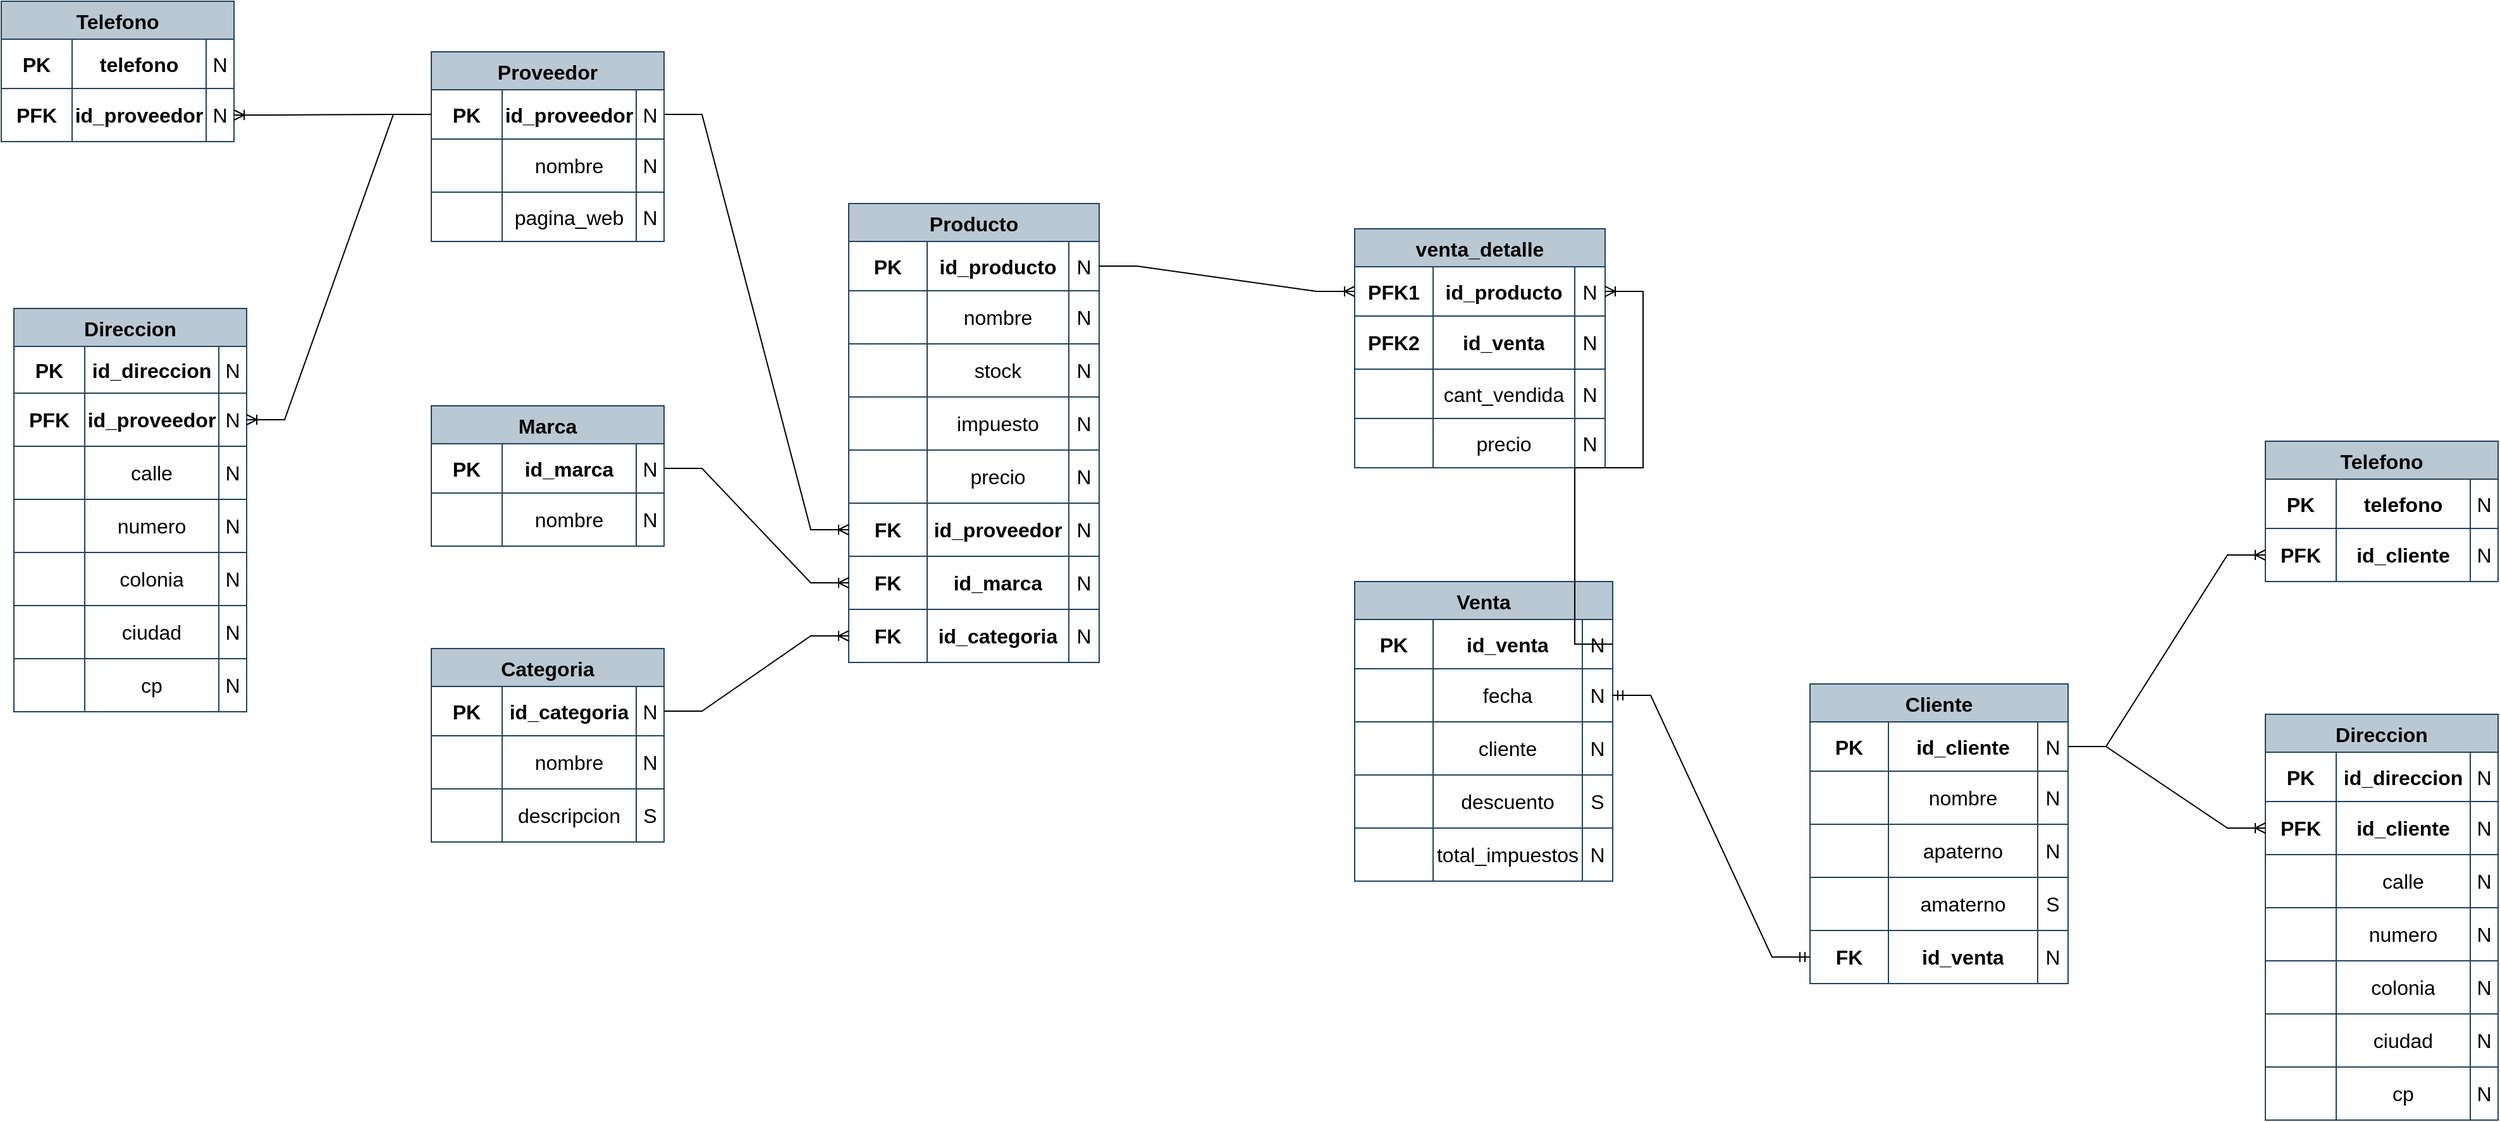 <mxfile version="21.3.7" type="github">
  <diagram name="Página-1" id="gqELGGZbVcw1ye5RSwul">
    <mxGraphModel dx="1990" dy="1083" grid="1" gridSize="10" guides="1" tooltips="1" connect="1" arrows="1" fold="1" page="1" pageScale="1" pageWidth="1920" pageHeight="1200" math="0" shadow="0">
      <root>
        <mxCell id="0" />
        <mxCell id="1" parent="0" />
        <mxCell id="O8i8pK37DNkYQ1aRzaaN-1" value="Proveedor" style="shape=table;startSize=30;container=1;collapsible=0;childLayout=tableLayout;strokeColor=#23445d;fontSize=16;fontStyle=1;fillColor=#bac8d3;" vertex="1" parent="1">
          <mxGeometry x="430" y="200" width="184" height="150" as="geometry" />
        </mxCell>
        <mxCell id="O8i8pK37DNkYQ1aRzaaN-2" value="" style="shape=tableRow;horizontal=0;startSize=0;swimlaneHead=0;swimlaneBody=0;strokeColor=inherit;top=0;left=0;bottom=0;right=0;collapsible=0;dropTarget=0;fillColor=none;points=[[0,0.5],[1,0.5]];portConstraint=eastwest;fontSize=16;" vertex="1" parent="O8i8pK37DNkYQ1aRzaaN-1">
          <mxGeometry y="30" width="184" height="39" as="geometry" />
        </mxCell>
        <mxCell id="O8i8pK37DNkYQ1aRzaaN-3" value="PK" style="shape=partialRectangle;html=1;whiteSpace=wrap;connectable=0;strokeColor=inherit;overflow=hidden;fillColor=none;top=0;left=0;bottom=0;right=0;pointerEvents=1;fontSize=16;fontStyle=1" vertex="1" parent="O8i8pK37DNkYQ1aRzaaN-2">
          <mxGeometry width="56" height="39" as="geometry">
            <mxRectangle width="56" height="39" as="alternateBounds" />
          </mxGeometry>
        </mxCell>
        <mxCell id="O8i8pK37DNkYQ1aRzaaN-4" value="id_proveedor" style="shape=partialRectangle;html=1;whiteSpace=wrap;connectable=0;strokeColor=inherit;overflow=hidden;fillColor=none;top=0;left=0;bottom=0;right=0;pointerEvents=1;fontSize=16;fontStyle=1" vertex="1" parent="O8i8pK37DNkYQ1aRzaaN-2">
          <mxGeometry x="56" width="106" height="39" as="geometry">
            <mxRectangle width="106" height="39" as="alternateBounds" />
          </mxGeometry>
        </mxCell>
        <mxCell id="O8i8pK37DNkYQ1aRzaaN-6" value="N" style="shape=partialRectangle;html=1;whiteSpace=wrap;connectable=0;strokeColor=inherit;overflow=hidden;fillColor=none;top=0;left=0;bottom=0;right=0;pointerEvents=1;fontSize=16;" vertex="1" parent="O8i8pK37DNkYQ1aRzaaN-2">
          <mxGeometry x="162" width="22" height="39" as="geometry">
            <mxRectangle width="22" height="39" as="alternateBounds" />
          </mxGeometry>
        </mxCell>
        <mxCell id="O8i8pK37DNkYQ1aRzaaN-7" value="" style="shape=tableRow;horizontal=0;startSize=0;swimlaneHead=0;swimlaneBody=0;strokeColor=inherit;top=0;left=0;bottom=0;right=0;collapsible=0;dropTarget=0;fillColor=none;points=[[0,0.5],[1,0.5]];portConstraint=eastwest;fontSize=16;" vertex="1" parent="O8i8pK37DNkYQ1aRzaaN-1">
          <mxGeometry y="69" width="184" height="42" as="geometry" />
        </mxCell>
        <mxCell id="O8i8pK37DNkYQ1aRzaaN-8" value="" style="shape=partialRectangle;html=1;whiteSpace=wrap;connectable=0;strokeColor=inherit;overflow=hidden;fillColor=none;top=0;left=0;bottom=0;right=0;pointerEvents=1;fontSize=16;fontStyle=1" vertex="1" parent="O8i8pK37DNkYQ1aRzaaN-7">
          <mxGeometry width="56" height="42" as="geometry">
            <mxRectangle width="56" height="42" as="alternateBounds" />
          </mxGeometry>
        </mxCell>
        <mxCell id="O8i8pK37DNkYQ1aRzaaN-9" value="nombre" style="shape=partialRectangle;html=1;whiteSpace=wrap;connectable=0;strokeColor=inherit;overflow=hidden;fillColor=none;top=0;left=0;bottom=0;right=0;pointerEvents=1;fontSize=16;" vertex="1" parent="O8i8pK37DNkYQ1aRzaaN-7">
          <mxGeometry x="56" width="106" height="42" as="geometry">
            <mxRectangle width="106" height="42" as="alternateBounds" />
          </mxGeometry>
        </mxCell>
        <mxCell id="O8i8pK37DNkYQ1aRzaaN-11" value="N" style="shape=partialRectangle;html=1;whiteSpace=wrap;connectable=0;strokeColor=inherit;overflow=hidden;fillColor=none;top=0;left=0;bottom=0;right=0;pointerEvents=1;fontSize=16;" vertex="1" parent="O8i8pK37DNkYQ1aRzaaN-7">
          <mxGeometry x="162" width="22" height="42" as="geometry">
            <mxRectangle width="22" height="42" as="alternateBounds" />
          </mxGeometry>
        </mxCell>
        <mxCell id="O8i8pK37DNkYQ1aRzaaN-12" value="" style="shape=tableRow;horizontal=0;startSize=0;swimlaneHead=0;swimlaneBody=0;strokeColor=inherit;top=0;left=0;bottom=0;right=0;collapsible=0;dropTarget=0;fillColor=none;points=[[0,0.5],[1,0.5]];portConstraint=eastwest;fontSize=16;" vertex="1" parent="O8i8pK37DNkYQ1aRzaaN-1">
          <mxGeometry y="111" width="184" height="39" as="geometry" />
        </mxCell>
        <mxCell id="O8i8pK37DNkYQ1aRzaaN-13" value="" style="shape=partialRectangle;html=1;whiteSpace=wrap;connectable=0;strokeColor=inherit;overflow=hidden;fillColor=none;top=0;left=0;bottom=0;right=0;pointerEvents=1;fontSize=16;fontStyle=1" vertex="1" parent="O8i8pK37DNkYQ1aRzaaN-12">
          <mxGeometry width="56" height="39" as="geometry">
            <mxRectangle width="56" height="39" as="alternateBounds" />
          </mxGeometry>
        </mxCell>
        <mxCell id="O8i8pK37DNkYQ1aRzaaN-14" value="pagina_web" style="shape=partialRectangle;html=1;whiteSpace=wrap;connectable=0;strokeColor=inherit;overflow=hidden;fillColor=none;top=0;left=0;bottom=0;right=0;pointerEvents=1;fontSize=16;" vertex="1" parent="O8i8pK37DNkYQ1aRzaaN-12">
          <mxGeometry x="56" width="106" height="39" as="geometry">
            <mxRectangle width="106" height="39" as="alternateBounds" />
          </mxGeometry>
        </mxCell>
        <mxCell id="O8i8pK37DNkYQ1aRzaaN-16" value="N" style="shape=partialRectangle;html=1;whiteSpace=wrap;connectable=0;strokeColor=inherit;overflow=hidden;fillColor=none;top=0;left=0;bottom=0;right=0;pointerEvents=1;fontSize=16;" vertex="1" parent="O8i8pK37DNkYQ1aRzaaN-12">
          <mxGeometry x="162" width="22" height="39" as="geometry">
            <mxRectangle width="22" height="39" as="alternateBounds" />
          </mxGeometry>
        </mxCell>
        <mxCell id="O8i8pK37DNkYQ1aRzaaN-17" value="Telefono" style="shape=table;startSize=30;container=1;collapsible=0;childLayout=tableLayout;strokeColor=#23445d;fontSize=16;fontStyle=1;fillColor=#bac8d3;" vertex="1" parent="1">
          <mxGeometry x="90" y="160" width="184" height="111" as="geometry" />
        </mxCell>
        <mxCell id="O8i8pK37DNkYQ1aRzaaN-18" value="" style="shape=tableRow;horizontal=0;startSize=0;swimlaneHead=0;swimlaneBody=0;strokeColor=inherit;top=0;left=0;bottom=0;right=0;collapsible=0;dropTarget=0;fillColor=none;points=[[0,0.5],[1,0.5]];portConstraint=eastwest;fontSize=16;" vertex="1" parent="O8i8pK37DNkYQ1aRzaaN-17">
          <mxGeometry y="30" width="184" height="39" as="geometry" />
        </mxCell>
        <mxCell id="O8i8pK37DNkYQ1aRzaaN-19" value="PK" style="shape=partialRectangle;html=1;whiteSpace=wrap;connectable=0;strokeColor=inherit;overflow=hidden;fillColor=none;top=0;left=0;bottom=0;right=0;pointerEvents=1;fontSize=16;fontStyle=1" vertex="1" parent="O8i8pK37DNkYQ1aRzaaN-18">
          <mxGeometry width="56" height="39" as="geometry">
            <mxRectangle width="56" height="39" as="alternateBounds" />
          </mxGeometry>
        </mxCell>
        <mxCell id="O8i8pK37DNkYQ1aRzaaN-20" value="telefono" style="shape=partialRectangle;html=1;whiteSpace=wrap;connectable=0;strokeColor=inherit;overflow=hidden;fillColor=none;top=0;left=0;bottom=0;right=0;pointerEvents=1;fontSize=16;fontStyle=1" vertex="1" parent="O8i8pK37DNkYQ1aRzaaN-18">
          <mxGeometry x="56" width="106" height="39" as="geometry">
            <mxRectangle width="106" height="39" as="alternateBounds" />
          </mxGeometry>
        </mxCell>
        <mxCell id="O8i8pK37DNkYQ1aRzaaN-22" value="N" style="shape=partialRectangle;html=1;whiteSpace=wrap;connectable=0;strokeColor=inherit;overflow=hidden;fillColor=none;top=0;left=0;bottom=0;right=0;pointerEvents=1;fontSize=16;" vertex="1" parent="O8i8pK37DNkYQ1aRzaaN-18">
          <mxGeometry x="162" width="22" height="39" as="geometry">
            <mxRectangle width="22" height="39" as="alternateBounds" />
          </mxGeometry>
        </mxCell>
        <mxCell id="O8i8pK37DNkYQ1aRzaaN-23" value="" style="shape=tableRow;horizontal=0;startSize=0;swimlaneHead=0;swimlaneBody=0;strokeColor=inherit;top=0;left=0;bottom=0;right=0;collapsible=0;dropTarget=0;fillColor=none;points=[[0,0.5],[1,0.5]];portConstraint=eastwest;fontSize=16;" vertex="1" parent="O8i8pK37DNkYQ1aRzaaN-17">
          <mxGeometry y="69" width="184" height="42" as="geometry" />
        </mxCell>
        <mxCell id="O8i8pK37DNkYQ1aRzaaN-24" value="PFK" style="shape=partialRectangle;html=1;whiteSpace=wrap;connectable=0;strokeColor=inherit;overflow=hidden;fillColor=none;top=0;left=0;bottom=0;right=0;pointerEvents=1;fontSize=16;fontStyle=1" vertex="1" parent="O8i8pK37DNkYQ1aRzaaN-23">
          <mxGeometry width="56" height="42" as="geometry">
            <mxRectangle width="56" height="42" as="alternateBounds" />
          </mxGeometry>
        </mxCell>
        <mxCell id="O8i8pK37DNkYQ1aRzaaN-25" value="id_proveedor" style="shape=partialRectangle;html=1;whiteSpace=wrap;connectable=0;strokeColor=inherit;overflow=hidden;fillColor=none;top=0;left=0;bottom=0;right=0;pointerEvents=1;fontSize=16;fontStyle=1" vertex="1" parent="O8i8pK37DNkYQ1aRzaaN-23">
          <mxGeometry x="56" width="106" height="42" as="geometry">
            <mxRectangle width="106" height="42" as="alternateBounds" />
          </mxGeometry>
        </mxCell>
        <mxCell id="O8i8pK37DNkYQ1aRzaaN-27" value="N" style="shape=partialRectangle;html=1;whiteSpace=wrap;connectable=0;strokeColor=inherit;overflow=hidden;fillColor=none;top=0;left=0;bottom=0;right=0;pointerEvents=1;fontSize=16;" vertex="1" parent="O8i8pK37DNkYQ1aRzaaN-23">
          <mxGeometry x="162" width="22" height="42" as="geometry">
            <mxRectangle width="22" height="42" as="alternateBounds" />
          </mxGeometry>
        </mxCell>
        <mxCell id="O8i8pK37DNkYQ1aRzaaN-28" value="Direccion" style="shape=table;startSize=30;container=1;collapsible=0;childLayout=tableLayout;strokeColor=#23445d;fontSize=16;fontStyle=1;fillColor=#bac8d3;" vertex="1" parent="1">
          <mxGeometry x="100" y="403" width="184" height="319.0" as="geometry" />
        </mxCell>
        <mxCell id="O8i8pK37DNkYQ1aRzaaN-29" value="" style="shape=tableRow;horizontal=0;startSize=0;swimlaneHead=0;swimlaneBody=0;strokeColor=inherit;top=0;left=0;bottom=0;right=0;collapsible=0;dropTarget=0;fillColor=none;points=[[0,0.5],[1,0.5]];portConstraint=eastwest;fontSize=16;" vertex="1" parent="O8i8pK37DNkYQ1aRzaaN-28">
          <mxGeometry y="30" width="184" height="37" as="geometry" />
        </mxCell>
        <mxCell id="O8i8pK37DNkYQ1aRzaaN-30" value="PK" style="shape=partialRectangle;html=1;whiteSpace=wrap;connectable=0;strokeColor=inherit;overflow=hidden;fillColor=none;top=0;left=0;bottom=0;right=0;pointerEvents=1;fontSize=16;fontStyle=1" vertex="1" parent="O8i8pK37DNkYQ1aRzaaN-29">
          <mxGeometry width="56" height="37" as="geometry">
            <mxRectangle width="56" height="37" as="alternateBounds" />
          </mxGeometry>
        </mxCell>
        <mxCell id="O8i8pK37DNkYQ1aRzaaN-31" value="id_direccion" style="shape=partialRectangle;html=1;whiteSpace=wrap;connectable=0;strokeColor=inherit;overflow=hidden;fillColor=none;top=0;left=0;bottom=0;right=0;pointerEvents=1;fontSize=16;fontStyle=1" vertex="1" parent="O8i8pK37DNkYQ1aRzaaN-29">
          <mxGeometry x="56" width="106" height="37" as="geometry">
            <mxRectangle width="106" height="37" as="alternateBounds" />
          </mxGeometry>
        </mxCell>
        <mxCell id="O8i8pK37DNkYQ1aRzaaN-33" value="N" style="shape=partialRectangle;html=1;whiteSpace=wrap;connectable=0;strokeColor=inherit;overflow=hidden;fillColor=none;top=0;left=0;bottom=0;right=0;pointerEvents=1;fontSize=16;" vertex="1" parent="O8i8pK37DNkYQ1aRzaaN-29">
          <mxGeometry x="162" width="22" height="37" as="geometry">
            <mxRectangle width="22" height="37" as="alternateBounds" />
          </mxGeometry>
        </mxCell>
        <mxCell id="O8i8pK37DNkYQ1aRzaaN-34" value="" style="shape=tableRow;horizontal=0;startSize=0;swimlaneHead=0;swimlaneBody=0;strokeColor=inherit;top=0;left=0;bottom=0;right=0;collapsible=0;dropTarget=0;fillColor=none;points=[[0,0.5],[1,0.5]];portConstraint=eastwest;fontSize=16;" vertex="1" parent="O8i8pK37DNkYQ1aRzaaN-28">
          <mxGeometry y="67" width="184" height="42" as="geometry" />
        </mxCell>
        <mxCell id="O8i8pK37DNkYQ1aRzaaN-35" value="PFK" style="shape=partialRectangle;html=1;whiteSpace=wrap;connectable=0;strokeColor=inherit;overflow=hidden;fillColor=none;top=0;left=0;bottom=0;right=0;pointerEvents=1;fontSize=16;fontStyle=1" vertex="1" parent="O8i8pK37DNkYQ1aRzaaN-34">
          <mxGeometry width="56" height="42" as="geometry">
            <mxRectangle width="56" height="42" as="alternateBounds" />
          </mxGeometry>
        </mxCell>
        <mxCell id="O8i8pK37DNkYQ1aRzaaN-36" value="id_proveedor" style="shape=partialRectangle;html=1;whiteSpace=wrap;connectable=0;strokeColor=inherit;overflow=hidden;fillColor=none;top=0;left=0;bottom=0;right=0;pointerEvents=1;fontSize=16;fontStyle=1" vertex="1" parent="O8i8pK37DNkYQ1aRzaaN-34">
          <mxGeometry x="56" width="106" height="42" as="geometry">
            <mxRectangle width="106" height="42" as="alternateBounds" />
          </mxGeometry>
        </mxCell>
        <mxCell id="O8i8pK37DNkYQ1aRzaaN-38" value="N" style="shape=partialRectangle;html=1;whiteSpace=wrap;connectable=0;strokeColor=inherit;overflow=hidden;fillColor=none;top=0;left=0;bottom=0;right=0;pointerEvents=1;fontSize=16;" vertex="1" parent="O8i8pK37DNkYQ1aRzaaN-34">
          <mxGeometry x="162" width="22" height="42" as="geometry">
            <mxRectangle width="22" height="42" as="alternateBounds" />
          </mxGeometry>
        </mxCell>
        <mxCell id="O8i8pK37DNkYQ1aRzaaN-39" style="shape=tableRow;horizontal=0;startSize=0;swimlaneHead=0;swimlaneBody=0;strokeColor=inherit;top=0;left=0;bottom=0;right=0;collapsible=0;dropTarget=0;fillColor=none;points=[[0,0.5],[1,0.5]];portConstraint=eastwest;fontSize=16;" vertex="1" parent="O8i8pK37DNkYQ1aRzaaN-28">
          <mxGeometry y="109" width="184" height="42" as="geometry" />
        </mxCell>
        <mxCell id="O8i8pK37DNkYQ1aRzaaN-40" style="shape=partialRectangle;html=1;whiteSpace=wrap;connectable=0;strokeColor=inherit;overflow=hidden;fillColor=none;top=0;left=0;bottom=0;right=0;pointerEvents=1;fontSize=16;fontStyle=1" vertex="1" parent="O8i8pK37DNkYQ1aRzaaN-39">
          <mxGeometry width="56" height="42" as="geometry">
            <mxRectangle width="56" height="42" as="alternateBounds" />
          </mxGeometry>
        </mxCell>
        <mxCell id="O8i8pK37DNkYQ1aRzaaN-41" value="calle" style="shape=partialRectangle;html=1;whiteSpace=wrap;connectable=0;strokeColor=inherit;overflow=hidden;fillColor=none;top=0;left=0;bottom=0;right=0;pointerEvents=1;fontSize=16;fontStyle=0" vertex="1" parent="O8i8pK37DNkYQ1aRzaaN-39">
          <mxGeometry x="56" width="106" height="42" as="geometry">
            <mxRectangle width="106" height="42" as="alternateBounds" />
          </mxGeometry>
        </mxCell>
        <mxCell id="O8i8pK37DNkYQ1aRzaaN-43" value="N" style="shape=partialRectangle;html=1;whiteSpace=wrap;connectable=0;strokeColor=inherit;overflow=hidden;fillColor=none;top=0;left=0;bottom=0;right=0;pointerEvents=1;fontSize=16;" vertex="1" parent="O8i8pK37DNkYQ1aRzaaN-39">
          <mxGeometry x="162" width="22" height="42" as="geometry">
            <mxRectangle width="22" height="42" as="alternateBounds" />
          </mxGeometry>
        </mxCell>
        <mxCell id="O8i8pK37DNkYQ1aRzaaN-44" style="shape=tableRow;horizontal=0;startSize=0;swimlaneHead=0;swimlaneBody=0;strokeColor=inherit;top=0;left=0;bottom=0;right=0;collapsible=0;dropTarget=0;fillColor=none;points=[[0,0.5],[1,0.5]];portConstraint=eastwest;fontSize=16;" vertex="1" parent="O8i8pK37DNkYQ1aRzaaN-28">
          <mxGeometry y="151" width="184" height="42" as="geometry" />
        </mxCell>
        <mxCell id="O8i8pK37DNkYQ1aRzaaN-45" style="shape=partialRectangle;html=1;whiteSpace=wrap;connectable=0;strokeColor=inherit;overflow=hidden;fillColor=none;top=0;left=0;bottom=0;right=0;pointerEvents=1;fontSize=16;fontStyle=1" vertex="1" parent="O8i8pK37DNkYQ1aRzaaN-44">
          <mxGeometry width="56" height="42" as="geometry">
            <mxRectangle width="56" height="42" as="alternateBounds" />
          </mxGeometry>
        </mxCell>
        <mxCell id="O8i8pK37DNkYQ1aRzaaN-46" value="numero" style="shape=partialRectangle;html=1;whiteSpace=wrap;connectable=0;strokeColor=inherit;overflow=hidden;fillColor=none;top=0;left=0;bottom=0;right=0;pointerEvents=1;fontSize=16;fontStyle=0" vertex="1" parent="O8i8pK37DNkYQ1aRzaaN-44">
          <mxGeometry x="56" width="106" height="42" as="geometry">
            <mxRectangle width="106" height="42" as="alternateBounds" />
          </mxGeometry>
        </mxCell>
        <mxCell id="O8i8pK37DNkYQ1aRzaaN-48" value="N" style="shape=partialRectangle;html=1;whiteSpace=wrap;connectable=0;strokeColor=inherit;overflow=hidden;fillColor=none;top=0;left=0;bottom=0;right=0;pointerEvents=1;fontSize=16;" vertex="1" parent="O8i8pK37DNkYQ1aRzaaN-44">
          <mxGeometry x="162" width="22" height="42" as="geometry">
            <mxRectangle width="22" height="42" as="alternateBounds" />
          </mxGeometry>
        </mxCell>
        <mxCell id="O8i8pK37DNkYQ1aRzaaN-49" style="shape=tableRow;horizontal=0;startSize=0;swimlaneHead=0;swimlaneBody=0;strokeColor=inherit;top=0;left=0;bottom=0;right=0;collapsible=0;dropTarget=0;fillColor=none;points=[[0,0.5],[1,0.5]];portConstraint=eastwest;fontSize=16;" vertex="1" parent="O8i8pK37DNkYQ1aRzaaN-28">
          <mxGeometry y="193" width="184" height="42" as="geometry" />
        </mxCell>
        <mxCell id="O8i8pK37DNkYQ1aRzaaN-50" style="shape=partialRectangle;html=1;whiteSpace=wrap;connectable=0;strokeColor=inherit;overflow=hidden;fillColor=none;top=0;left=0;bottom=0;right=0;pointerEvents=1;fontSize=16;fontStyle=1" vertex="1" parent="O8i8pK37DNkYQ1aRzaaN-49">
          <mxGeometry width="56" height="42" as="geometry">
            <mxRectangle width="56" height="42" as="alternateBounds" />
          </mxGeometry>
        </mxCell>
        <mxCell id="O8i8pK37DNkYQ1aRzaaN-51" value="colonia" style="shape=partialRectangle;html=1;whiteSpace=wrap;connectable=0;strokeColor=inherit;overflow=hidden;fillColor=none;top=0;left=0;bottom=0;right=0;pointerEvents=1;fontSize=16;fontStyle=0" vertex="1" parent="O8i8pK37DNkYQ1aRzaaN-49">
          <mxGeometry x="56" width="106" height="42" as="geometry">
            <mxRectangle width="106" height="42" as="alternateBounds" />
          </mxGeometry>
        </mxCell>
        <mxCell id="O8i8pK37DNkYQ1aRzaaN-53" value="N" style="shape=partialRectangle;html=1;whiteSpace=wrap;connectable=0;strokeColor=inherit;overflow=hidden;fillColor=none;top=0;left=0;bottom=0;right=0;pointerEvents=1;fontSize=16;" vertex="1" parent="O8i8pK37DNkYQ1aRzaaN-49">
          <mxGeometry x="162" width="22" height="42" as="geometry">
            <mxRectangle width="22" height="42" as="alternateBounds" />
          </mxGeometry>
        </mxCell>
        <mxCell id="O8i8pK37DNkYQ1aRzaaN-54" style="shape=tableRow;horizontal=0;startSize=0;swimlaneHead=0;swimlaneBody=0;strokeColor=inherit;top=0;left=0;bottom=0;right=0;collapsible=0;dropTarget=0;fillColor=none;points=[[0,0.5],[1,0.5]];portConstraint=eastwest;fontSize=16;" vertex="1" parent="O8i8pK37DNkYQ1aRzaaN-28">
          <mxGeometry y="235" width="184" height="42" as="geometry" />
        </mxCell>
        <mxCell id="O8i8pK37DNkYQ1aRzaaN-55" style="shape=partialRectangle;html=1;whiteSpace=wrap;connectable=0;strokeColor=inherit;overflow=hidden;fillColor=none;top=0;left=0;bottom=0;right=0;pointerEvents=1;fontSize=16;fontStyle=1" vertex="1" parent="O8i8pK37DNkYQ1aRzaaN-54">
          <mxGeometry width="56" height="42" as="geometry">
            <mxRectangle width="56" height="42" as="alternateBounds" />
          </mxGeometry>
        </mxCell>
        <mxCell id="O8i8pK37DNkYQ1aRzaaN-56" value="ciudad" style="shape=partialRectangle;html=1;whiteSpace=wrap;connectable=0;strokeColor=inherit;overflow=hidden;fillColor=none;top=0;left=0;bottom=0;right=0;pointerEvents=1;fontSize=16;fontStyle=0" vertex="1" parent="O8i8pK37DNkYQ1aRzaaN-54">
          <mxGeometry x="56" width="106" height="42" as="geometry">
            <mxRectangle width="106" height="42" as="alternateBounds" />
          </mxGeometry>
        </mxCell>
        <mxCell id="O8i8pK37DNkYQ1aRzaaN-58" value="N" style="shape=partialRectangle;html=1;whiteSpace=wrap;connectable=0;strokeColor=inherit;overflow=hidden;fillColor=none;top=0;left=0;bottom=0;right=0;pointerEvents=1;fontSize=16;" vertex="1" parent="O8i8pK37DNkYQ1aRzaaN-54">
          <mxGeometry x="162" width="22" height="42" as="geometry">
            <mxRectangle width="22" height="42" as="alternateBounds" />
          </mxGeometry>
        </mxCell>
        <mxCell id="O8i8pK37DNkYQ1aRzaaN-59" style="shape=tableRow;horizontal=0;startSize=0;swimlaneHead=0;swimlaneBody=0;strokeColor=inherit;top=0;left=0;bottom=0;right=0;collapsible=0;dropTarget=0;fillColor=none;points=[[0,0.5],[1,0.5]];portConstraint=eastwest;fontSize=16;" vertex="1" parent="O8i8pK37DNkYQ1aRzaaN-28">
          <mxGeometry y="277" width="184" height="42" as="geometry" />
        </mxCell>
        <mxCell id="O8i8pK37DNkYQ1aRzaaN-60" style="shape=partialRectangle;html=1;whiteSpace=wrap;connectable=0;strokeColor=inherit;overflow=hidden;fillColor=none;top=0;left=0;bottom=0;right=0;pointerEvents=1;fontSize=16;fontStyle=1" vertex="1" parent="O8i8pK37DNkYQ1aRzaaN-59">
          <mxGeometry width="56" height="42" as="geometry">
            <mxRectangle width="56" height="42" as="alternateBounds" />
          </mxGeometry>
        </mxCell>
        <mxCell id="O8i8pK37DNkYQ1aRzaaN-61" value="cp" style="shape=partialRectangle;html=1;whiteSpace=wrap;connectable=0;strokeColor=inherit;overflow=hidden;fillColor=none;top=0;left=0;bottom=0;right=0;pointerEvents=1;fontSize=16;fontStyle=0" vertex="1" parent="O8i8pK37DNkYQ1aRzaaN-59">
          <mxGeometry x="56" width="106" height="42" as="geometry">
            <mxRectangle width="106" height="42" as="alternateBounds" />
          </mxGeometry>
        </mxCell>
        <mxCell id="O8i8pK37DNkYQ1aRzaaN-63" value="N" style="shape=partialRectangle;html=1;whiteSpace=wrap;connectable=0;strokeColor=inherit;overflow=hidden;fillColor=none;top=0;left=0;bottom=0;right=0;pointerEvents=1;fontSize=16;" vertex="1" parent="O8i8pK37DNkYQ1aRzaaN-59">
          <mxGeometry x="162" width="22" height="42" as="geometry">
            <mxRectangle width="22" height="42" as="alternateBounds" />
          </mxGeometry>
        </mxCell>
        <mxCell id="O8i8pK37DNkYQ1aRzaaN-64" value="Producto" style="shape=table;startSize=30;container=1;collapsible=0;childLayout=tableLayout;strokeColor=#23445d;fontSize=16;fontStyle=1;fillColor=#bac8d3;" vertex="1" parent="1">
          <mxGeometry x="760" y="320" width="198" height="363" as="geometry" />
        </mxCell>
        <mxCell id="O8i8pK37DNkYQ1aRzaaN-65" value="" style="shape=tableRow;horizontal=0;startSize=0;swimlaneHead=0;swimlaneBody=0;strokeColor=inherit;top=0;left=0;bottom=0;right=0;collapsible=0;dropTarget=0;fillColor=none;points=[[0,0.5],[1,0.5]];portConstraint=eastwest;fontSize=16;" vertex="1" parent="O8i8pK37DNkYQ1aRzaaN-64">
          <mxGeometry y="30" width="198" height="39" as="geometry" />
        </mxCell>
        <mxCell id="O8i8pK37DNkYQ1aRzaaN-66" value="PK" style="shape=partialRectangle;html=1;whiteSpace=wrap;connectable=0;strokeColor=inherit;overflow=hidden;fillColor=none;top=0;left=0;bottom=0;right=0;pointerEvents=1;fontSize=16;fontStyle=1" vertex="1" parent="O8i8pK37DNkYQ1aRzaaN-65">
          <mxGeometry width="62" height="39" as="geometry">
            <mxRectangle width="62" height="39" as="alternateBounds" />
          </mxGeometry>
        </mxCell>
        <mxCell id="O8i8pK37DNkYQ1aRzaaN-67" value="id_producto" style="shape=partialRectangle;html=1;whiteSpace=wrap;connectable=0;strokeColor=inherit;overflow=hidden;fillColor=none;top=0;left=0;bottom=0;right=0;pointerEvents=1;fontSize=16;fontStyle=1" vertex="1" parent="O8i8pK37DNkYQ1aRzaaN-65">
          <mxGeometry x="62" width="112" height="39" as="geometry">
            <mxRectangle width="112" height="39" as="alternateBounds" />
          </mxGeometry>
        </mxCell>
        <mxCell id="O8i8pK37DNkYQ1aRzaaN-69" value="N" style="shape=partialRectangle;html=1;whiteSpace=wrap;connectable=0;strokeColor=inherit;overflow=hidden;fillColor=none;top=0;left=0;bottom=0;right=0;pointerEvents=1;fontSize=16;" vertex="1" parent="O8i8pK37DNkYQ1aRzaaN-65">
          <mxGeometry x="174" width="24" height="39" as="geometry">
            <mxRectangle width="24" height="39" as="alternateBounds" />
          </mxGeometry>
        </mxCell>
        <mxCell id="O8i8pK37DNkYQ1aRzaaN-70" value="" style="shape=tableRow;horizontal=0;startSize=0;swimlaneHead=0;swimlaneBody=0;strokeColor=inherit;top=0;left=0;bottom=0;right=0;collapsible=0;dropTarget=0;fillColor=none;points=[[0,0.5],[1,0.5]];portConstraint=eastwest;fontSize=16;" vertex="1" parent="O8i8pK37DNkYQ1aRzaaN-64">
          <mxGeometry y="69" width="198" height="42" as="geometry" />
        </mxCell>
        <mxCell id="O8i8pK37DNkYQ1aRzaaN-71" value="" style="shape=partialRectangle;html=1;whiteSpace=wrap;connectable=0;strokeColor=inherit;overflow=hidden;fillColor=none;top=0;left=0;bottom=0;right=0;pointerEvents=1;fontSize=16;fontStyle=1" vertex="1" parent="O8i8pK37DNkYQ1aRzaaN-70">
          <mxGeometry width="62" height="42" as="geometry">
            <mxRectangle width="62" height="42" as="alternateBounds" />
          </mxGeometry>
        </mxCell>
        <mxCell id="O8i8pK37DNkYQ1aRzaaN-72" value="nombre" style="shape=partialRectangle;html=1;whiteSpace=wrap;connectable=0;strokeColor=inherit;overflow=hidden;fillColor=none;top=0;left=0;bottom=0;right=0;pointerEvents=1;fontSize=16;fontStyle=0" vertex="1" parent="O8i8pK37DNkYQ1aRzaaN-70">
          <mxGeometry x="62" width="112" height="42" as="geometry">
            <mxRectangle width="112" height="42" as="alternateBounds" />
          </mxGeometry>
        </mxCell>
        <mxCell id="O8i8pK37DNkYQ1aRzaaN-74" value="N" style="shape=partialRectangle;html=1;whiteSpace=wrap;connectable=0;strokeColor=inherit;overflow=hidden;fillColor=none;top=0;left=0;bottom=0;right=0;pointerEvents=1;fontSize=16;" vertex="1" parent="O8i8pK37DNkYQ1aRzaaN-70">
          <mxGeometry x="174" width="24" height="42" as="geometry">
            <mxRectangle width="24" height="42" as="alternateBounds" />
          </mxGeometry>
        </mxCell>
        <mxCell id="O8i8pK37DNkYQ1aRzaaN-75" style="shape=tableRow;horizontal=0;startSize=0;swimlaneHead=0;swimlaneBody=0;strokeColor=inherit;top=0;left=0;bottom=0;right=0;collapsible=0;dropTarget=0;fillColor=none;points=[[0,0.5],[1,0.5]];portConstraint=eastwest;fontSize=16;" vertex="1" parent="O8i8pK37DNkYQ1aRzaaN-64">
          <mxGeometry y="111" width="198" height="42" as="geometry" />
        </mxCell>
        <mxCell id="O8i8pK37DNkYQ1aRzaaN-76" style="shape=partialRectangle;html=1;whiteSpace=wrap;connectable=0;strokeColor=inherit;overflow=hidden;fillColor=none;top=0;left=0;bottom=0;right=0;pointerEvents=1;fontSize=16;fontStyle=1" vertex="1" parent="O8i8pK37DNkYQ1aRzaaN-75">
          <mxGeometry width="62" height="42" as="geometry">
            <mxRectangle width="62" height="42" as="alternateBounds" />
          </mxGeometry>
        </mxCell>
        <mxCell id="O8i8pK37DNkYQ1aRzaaN-77" value="stock" style="shape=partialRectangle;html=1;whiteSpace=wrap;connectable=0;strokeColor=inherit;overflow=hidden;fillColor=none;top=0;left=0;bottom=0;right=0;pointerEvents=1;fontSize=16;fontStyle=0" vertex="1" parent="O8i8pK37DNkYQ1aRzaaN-75">
          <mxGeometry x="62" width="112" height="42" as="geometry">
            <mxRectangle width="112" height="42" as="alternateBounds" />
          </mxGeometry>
        </mxCell>
        <mxCell id="O8i8pK37DNkYQ1aRzaaN-79" value="N" style="shape=partialRectangle;html=1;whiteSpace=wrap;connectable=0;strokeColor=inherit;overflow=hidden;fillColor=none;top=0;left=0;bottom=0;right=0;pointerEvents=1;fontSize=16;" vertex="1" parent="O8i8pK37DNkYQ1aRzaaN-75">
          <mxGeometry x="174" width="24" height="42" as="geometry">
            <mxRectangle width="24" height="42" as="alternateBounds" />
          </mxGeometry>
        </mxCell>
        <mxCell id="O8i8pK37DNkYQ1aRzaaN-80" style="shape=tableRow;horizontal=0;startSize=0;swimlaneHead=0;swimlaneBody=0;strokeColor=inherit;top=0;left=0;bottom=0;right=0;collapsible=0;dropTarget=0;fillColor=none;points=[[0,0.5],[1,0.5]];portConstraint=eastwest;fontSize=16;" vertex="1" parent="O8i8pK37DNkYQ1aRzaaN-64">
          <mxGeometry y="153" width="198" height="42" as="geometry" />
        </mxCell>
        <mxCell id="O8i8pK37DNkYQ1aRzaaN-81" style="shape=partialRectangle;html=1;whiteSpace=wrap;connectable=0;strokeColor=inherit;overflow=hidden;fillColor=none;top=0;left=0;bottom=0;right=0;pointerEvents=1;fontSize=16;fontStyle=1" vertex="1" parent="O8i8pK37DNkYQ1aRzaaN-80">
          <mxGeometry width="62" height="42" as="geometry">
            <mxRectangle width="62" height="42" as="alternateBounds" />
          </mxGeometry>
        </mxCell>
        <mxCell id="O8i8pK37DNkYQ1aRzaaN-82" value="impuesto" style="shape=partialRectangle;html=1;whiteSpace=wrap;connectable=0;strokeColor=inherit;overflow=hidden;fillColor=none;top=0;left=0;bottom=0;right=0;pointerEvents=1;fontSize=16;fontStyle=0" vertex="1" parent="O8i8pK37DNkYQ1aRzaaN-80">
          <mxGeometry x="62" width="112" height="42" as="geometry">
            <mxRectangle width="112" height="42" as="alternateBounds" />
          </mxGeometry>
        </mxCell>
        <mxCell id="O8i8pK37DNkYQ1aRzaaN-84" value="N" style="shape=partialRectangle;html=1;whiteSpace=wrap;connectable=0;strokeColor=inherit;overflow=hidden;fillColor=none;top=0;left=0;bottom=0;right=0;pointerEvents=1;fontSize=16;" vertex="1" parent="O8i8pK37DNkYQ1aRzaaN-80">
          <mxGeometry x="174" width="24" height="42" as="geometry">
            <mxRectangle width="24" height="42" as="alternateBounds" />
          </mxGeometry>
        </mxCell>
        <mxCell id="O8i8pK37DNkYQ1aRzaaN-85" style="shape=tableRow;horizontal=0;startSize=0;swimlaneHead=0;swimlaneBody=0;strokeColor=inherit;top=0;left=0;bottom=0;right=0;collapsible=0;dropTarget=0;fillColor=none;points=[[0,0.5],[1,0.5]];portConstraint=eastwest;fontSize=16;" vertex="1" parent="O8i8pK37DNkYQ1aRzaaN-64">
          <mxGeometry y="195" width="198" height="42" as="geometry" />
        </mxCell>
        <mxCell id="O8i8pK37DNkYQ1aRzaaN-86" style="shape=partialRectangle;html=1;whiteSpace=wrap;connectable=0;strokeColor=inherit;overflow=hidden;fillColor=none;top=0;left=0;bottom=0;right=0;pointerEvents=1;fontSize=16;fontStyle=1" vertex="1" parent="O8i8pK37DNkYQ1aRzaaN-85">
          <mxGeometry width="62" height="42" as="geometry">
            <mxRectangle width="62" height="42" as="alternateBounds" />
          </mxGeometry>
        </mxCell>
        <mxCell id="O8i8pK37DNkYQ1aRzaaN-87" value="precio" style="shape=partialRectangle;html=1;whiteSpace=wrap;connectable=0;strokeColor=inherit;overflow=hidden;fillColor=none;top=0;left=0;bottom=0;right=0;pointerEvents=1;fontSize=16;fontStyle=0" vertex="1" parent="O8i8pK37DNkYQ1aRzaaN-85">
          <mxGeometry x="62" width="112" height="42" as="geometry">
            <mxRectangle width="112" height="42" as="alternateBounds" />
          </mxGeometry>
        </mxCell>
        <mxCell id="O8i8pK37DNkYQ1aRzaaN-89" value="N" style="shape=partialRectangle;html=1;whiteSpace=wrap;connectable=0;strokeColor=inherit;overflow=hidden;fillColor=none;top=0;left=0;bottom=0;right=0;pointerEvents=1;fontSize=16;" vertex="1" parent="O8i8pK37DNkYQ1aRzaaN-85">
          <mxGeometry x="174" width="24" height="42" as="geometry">
            <mxRectangle width="24" height="42" as="alternateBounds" />
          </mxGeometry>
        </mxCell>
        <mxCell id="O8i8pK37DNkYQ1aRzaaN-90" style="shape=tableRow;horizontal=0;startSize=0;swimlaneHead=0;swimlaneBody=0;strokeColor=inherit;top=0;left=0;bottom=0;right=0;collapsible=0;dropTarget=0;fillColor=none;points=[[0,0.5],[1,0.5]];portConstraint=eastwest;fontSize=16;" vertex="1" parent="O8i8pK37DNkYQ1aRzaaN-64">
          <mxGeometry y="237" width="198" height="42" as="geometry" />
        </mxCell>
        <mxCell id="O8i8pK37DNkYQ1aRzaaN-91" value="FK" style="shape=partialRectangle;html=1;whiteSpace=wrap;connectable=0;strokeColor=inherit;overflow=hidden;fillColor=none;top=0;left=0;bottom=0;right=0;pointerEvents=1;fontSize=16;fontStyle=1" vertex="1" parent="O8i8pK37DNkYQ1aRzaaN-90">
          <mxGeometry width="62" height="42" as="geometry">
            <mxRectangle width="62" height="42" as="alternateBounds" />
          </mxGeometry>
        </mxCell>
        <mxCell id="O8i8pK37DNkYQ1aRzaaN-92" value="id_proveedor" style="shape=partialRectangle;html=1;whiteSpace=wrap;connectable=0;strokeColor=inherit;overflow=hidden;fillColor=none;top=0;left=0;bottom=0;right=0;pointerEvents=1;fontSize=16;fontStyle=1" vertex="1" parent="O8i8pK37DNkYQ1aRzaaN-90">
          <mxGeometry x="62" width="112" height="42" as="geometry">
            <mxRectangle width="112" height="42" as="alternateBounds" />
          </mxGeometry>
        </mxCell>
        <mxCell id="O8i8pK37DNkYQ1aRzaaN-94" value="N" style="shape=partialRectangle;html=1;whiteSpace=wrap;connectable=0;strokeColor=inherit;overflow=hidden;fillColor=none;top=0;left=0;bottom=0;right=0;pointerEvents=1;fontSize=16;" vertex="1" parent="O8i8pK37DNkYQ1aRzaaN-90">
          <mxGeometry x="174" width="24" height="42" as="geometry">
            <mxRectangle width="24" height="42" as="alternateBounds" />
          </mxGeometry>
        </mxCell>
        <mxCell id="O8i8pK37DNkYQ1aRzaaN-95" style="shape=tableRow;horizontal=0;startSize=0;swimlaneHead=0;swimlaneBody=0;strokeColor=inherit;top=0;left=0;bottom=0;right=0;collapsible=0;dropTarget=0;fillColor=none;points=[[0,0.5],[1,0.5]];portConstraint=eastwest;fontSize=16;" vertex="1" parent="O8i8pK37DNkYQ1aRzaaN-64">
          <mxGeometry y="279" width="198" height="42" as="geometry" />
        </mxCell>
        <mxCell id="O8i8pK37DNkYQ1aRzaaN-96" value="FK" style="shape=partialRectangle;html=1;whiteSpace=wrap;connectable=0;strokeColor=inherit;overflow=hidden;fillColor=none;top=0;left=0;bottom=0;right=0;pointerEvents=1;fontSize=16;fontStyle=1" vertex="1" parent="O8i8pK37DNkYQ1aRzaaN-95">
          <mxGeometry width="62" height="42" as="geometry">
            <mxRectangle width="62" height="42" as="alternateBounds" />
          </mxGeometry>
        </mxCell>
        <mxCell id="O8i8pK37DNkYQ1aRzaaN-97" value="id_marca" style="shape=partialRectangle;html=1;whiteSpace=wrap;connectable=0;strokeColor=inherit;overflow=hidden;fillColor=none;top=0;left=0;bottom=0;right=0;pointerEvents=1;fontSize=16;fontStyle=1" vertex="1" parent="O8i8pK37DNkYQ1aRzaaN-95">
          <mxGeometry x="62" width="112" height="42" as="geometry">
            <mxRectangle width="112" height="42" as="alternateBounds" />
          </mxGeometry>
        </mxCell>
        <mxCell id="O8i8pK37DNkYQ1aRzaaN-99" value="N" style="shape=partialRectangle;html=1;whiteSpace=wrap;connectable=0;strokeColor=inherit;overflow=hidden;fillColor=none;top=0;left=0;bottom=0;right=0;pointerEvents=1;fontSize=16;" vertex="1" parent="O8i8pK37DNkYQ1aRzaaN-95">
          <mxGeometry x="174" width="24" height="42" as="geometry">
            <mxRectangle width="24" height="42" as="alternateBounds" />
          </mxGeometry>
        </mxCell>
        <mxCell id="O8i8pK37DNkYQ1aRzaaN-100" style="shape=tableRow;horizontal=0;startSize=0;swimlaneHead=0;swimlaneBody=0;strokeColor=inherit;top=0;left=0;bottom=0;right=0;collapsible=0;dropTarget=0;fillColor=none;points=[[0,0.5],[1,0.5]];portConstraint=eastwest;fontSize=16;" vertex="1" parent="O8i8pK37DNkYQ1aRzaaN-64">
          <mxGeometry y="321" width="198" height="42" as="geometry" />
        </mxCell>
        <mxCell id="O8i8pK37DNkYQ1aRzaaN-101" value="FK" style="shape=partialRectangle;html=1;whiteSpace=wrap;connectable=0;strokeColor=inherit;overflow=hidden;fillColor=none;top=0;left=0;bottom=0;right=0;pointerEvents=1;fontSize=16;fontStyle=1" vertex="1" parent="O8i8pK37DNkYQ1aRzaaN-100">
          <mxGeometry width="62" height="42" as="geometry">
            <mxRectangle width="62" height="42" as="alternateBounds" />
          </mxGeometry>
        </mxCell>
        <mxCell id="O8i8pK37DNkYQ1aRzaaN-102" value="id_categoria" style="shape=partialRectangle;html=1;whiteSpace=wrap;connectable=0;strokeColor=inherit;overflow=hidden;fillColor=none;top=0;left=0;bottom=0;right=0;pointerEvents=1;fontSize=16;fontStyle=1" vertex="1" parent="O8i8pK37DNkYQ1aRzaaN-100">
          <mxGeometry x="62" width="112" height="42" as="geometry">
            <mxRectangle width="112" height="42" as="alternateBounds" />
          </mxGeometry>
        </mxCell>
        <mxCell id="O8i8pK37DNkYQ1aRzaaN-104" value="N" style="shape=partialRectangle;html=1;whiteSpace=wrap;connectable=0;strokeColor=inherit;overflow=hidden;fillColor=none;top=0;left=0;bottom=0;right=0;pointerEvents=1;fontSize=16;" vertex="1" parent="O8i8pK37DNkYQ1aRzaaN-100">
          <mxGeometry x="174" width="24" height="42" as="geometry">
            <mxRectangle width="24" height="42" as="alternateBounds" />
          </mxGeometry>
        </mxCell>
        <mxCell id="O8i8pK37DNkYQ1aRzaaN-105" value="Marca" style="shape=table;startSize=30;container=1;collapsible=0;childLayout=tableLayout;strokeColor=#23445d;fontSize=16;fontStyle=1;fillColor=#bac8d3;" vertex="1" parent="1">
          <mxGeometry x="430" y="480" width="184" height="111" as="geometry" />
        </mxCell>
        <mxCell id="O8i8pK37DNkYQ1aRzaaN-106" value="" style="shape=tableRow;horizontal=0;startSize=0;swimlaneHead=0;swimlaneBody=0;strokeColor=inherit;top=0;left=0;bottom=0;right=0;collapsible=0;dropTarget=0;fillColor=none;points=[[0,0.5],[1,0.5]];portConstraint=eastwest;fontSize=16;" vertex="1" parent="O8i8pK37DNkYQ1aRzaaN-105">
          <mxGeometry y="30" width="184" height="39" as="geometry" />
        </mxCell>
        <mxCell id="O8i8pK37DNkYQ1aRzaaN-107" value="PK" style="shape=partialRectangle;html=1;whiteSpace=wrap;connectable=0;strokeColor=inherit;overflow=hidden;fillColor=none;top=0;left=0;bottom=0;right=0;pointerEvents=1;fontSize=16;fontStyle=1" vertex="1" parent="O8i8pK37DNkYQ1aRzaaN-106">
          <mxGeometry width="56" height="39" as="geometry">
            <mxRectangle width="56" height="39" as="alternateBounds" />
          </mxGeometry>
        </mxCell>
        <mxCell id="O8i8pK37DNkYQ1aRzaaN-108" value="id_marca" style="shape=partialRectangle;html=1;whiteSpace=wrap;connectable=0;strokeColor=inherit;overflow=hidden;fillColor=none;top=0;left=0;bottom=0;right=0;pointerEvents=1;fontSize=16;fontStyle=1" vertex="1" parent="O8i8pK37DNkYQ1aRzaaN-106">
          <mxGeometry x="56" width="106" height="39" as="geometry">
            <mxRectangle width="106" height="39" as="alternateBounds" />
          </mxGeometry>
        </mxCell>
        <mxCell id="O8i8pK37DNkYQ1aRzaaN-110" value="N" style="shape=partialRectangle;html=1;whiteSpace=wrap;connectable=0;strokeColor=inherit;overflow=hidden;fillColor=none;top=0;left=0;bottom=0;right=0;pointerEvents=1;fontSize=16;" vertex="1" parent="O8i8pK37DNkYQ1aRzaaN-106">
          <mxGeometry x="162" width="22" height="39" as="geometry">
            <mxRectangle width="22" height="39" as="alternateBounds" />
          </mxGeometry>
        </mxCell>
        <mxCell id="O8i8pK37DNkYQ1aRzaaN-111" value="" style="shape=tableRow;horizontal=0;startSize=0;swimlaneHead=0;swimlaneBody=0;strokeColor=inherit;top=0;left=0;bottom=0;right=0;collapsible=0;dropTarget=0;fillColor=none;points=[[0,0.5],[1,0.5]];portConstraint=eastwest;fontSize=16;" vertex="1" parent="O8i8pK37DNkYQ1aRzaaN-105">
          <mxGeometry y="69" width="184" height="42" as="geometry" />
        </mxCell>
        <mxCell id="O8i8pK37DNkYQ1aRzaaN-112" value="" style="shape=partialRectangle;html=1;whiteSpace=wrap;connectable=0;strokeColor=inherit;overflow=hidden;fillColor=none;top=0;left=0;bottom=0;right=0;pointerEvents=1;fontSize=16;fontStyle=1" vertex="1" parent="O8i8pK37DNkYQ1aRzaaN-111">
          <mxGeometry width="56" height="42" as="geometry">
            <mxRectangle width="56" height="42" as="alternateBounds" />
          </mxGeometry>
        </mxCell>
        <mxCell id="O8i8pK37DNkYQ1aRzaaN-113" value="nombre" style="shape=partialRectangle;html=1;whiteSpace=wrap;connectable=0;strokeColor=inherit;overflow=hidden;fillColor=none;top=0;left=0;bottom=0;right=0;pointerEvents=1;fontSize=16;fontStyle=0" vertex="1" parent="O8i8pK37DNkYQ1aRzaaN-111">
          <mxGeometry x="56" width="106" height="42" as="geometry">
            <mxRectangle width="106" height="42" as="alternateBounds" />
          </mxGeometry>
        </mxCell>
        <mxCell id="O8i8pK37DNkYQ1aRzaaN-115" value="N" style="shape=partialRectangle;html=1;whiteSpace=wrap;connectable=0;strokeColor=inherit;overflow=hidden;fillColor=none;top=0;left=0;bottom=0;right=0;pointerEvents=1;fontSize=16;" vertex="1" parent="O8i8pK37DNkYQ1aRzaaN-111">
          <mxGeometry x="162" width="22" height="42" as="geometry">
            <mxRectangle width="22" height="42" as="alternateBounds" />
          </mxGeometry>
        </mxCell>
        <mxCell id="O8i8pK37DNkYQ1aRzaaN-116" value="Categoria" style="shape=table;startSize=30;container=1;collapsible=0;childLayout=tableLayout;strokeColor=#23445d;fontSize=16;fontStyle=1;fillColor=#bac8d3;" vertex="1" parent="1">
          <mxGeometry x="430" y="672" width="184" height="153" as="geometry" />
        </mxCell>
        <mxCell id="O8i8pK37DNkYQ1aRzaaN-117" value="" style="shape=tableRow;horizontal=0;startSize=0;swimlaneHead=0;swimlaneBody=0;strokeColor=inherit;top=0;left=0;bottom=0;right=0;collapsible=0;dropTarget=0;fillColor=none;points=[[0,0.5],[1,0.5]];portConstraint=eastwest;fontSize=16;" vertex="1" parent="O8i8pK37DNkYQ1aRzaaN-116">
          <mxGeometry y="30" width="184" height="39" as="geometry" />
        </mxCell>
        <mxCell id="O8i8pK37DNkYQ1aRzaaN-118" value="PK" style="shape=partialRectangle;html=1;whiteSpace=wrap;connectable=0;strokeColor=inherit;overflow=hidden;fillColor=none;top=0;left=0;bottom=0;right=0;pointerEvents=1;fontSize=16;fontStyle=1" vertex="1" parent="O8i8pK37DNkYQ1aRzaaN-117">
          <mxGeometry width="56" height="39" as="geometry">
            <mxRectangle width="56" height="39" as="alternateBounds" />
          </mxGeometry>
        </mxCell>
        <mxCell id="O8i8pK37DNkYQ1aRzaaN-119" value="id_categoria" style="shape=partialRectangle;html=1;whiteSpace=wrap;connectable=0;strokeColor=inherit;overflow=hidden;fillColor=none;top=0;left=0;bottom=0;right=0;pointerEvents=1;fontSize=16;fontStyle=1" vertex="1" parent="O8i8pK37DNkYQ1aRzaaN-117">
          <mxGeometry x="56" width="106" height="39" as="geometry">
            <mxRectangle width="106" height="39" as="alternateBounds" />
          </mxGeometry>
        </mxCell>
        <mxCell id="O8i8pK37DNkYQ1aRzaaN-121" value="N" style="shape=partialRectangle;html=1;whiteSpace=wrap;connectable=0;strokeColor=inherit;overflow=hidden;fillColor=none;top=0;left=0;bottom=0;right=0;pointerEvents=1;fontSize=16;" vertex="1" parent="O8i8pK37DNkYQ1aRzaaN-117">
          <mxGeometry x="162" width="22" height="39" as="geometry">
            <mxRectangle width="22" height="39" as="alternateBounds" />
          </mxGeometry>
        </mxCell>
        <mxCell id="O8i8pK37DNkYQ1aRzaaN-122" value="" style="shape=tableRow;horizontal=0;startSize=0;swimlaneHead=0;swimlaneBody=0;strokeColor=inherit;top=0;left=0;bottom=0;right=0;collapsible=0;dropTarget=0;fillColor=none;points=[[0,0.5],[1,0.5]];portConstraint=eastwest;fontSize=16;" vertex="1" parent="O8i8pK37DNkYQ1aRzaaN-116">
          <mxGeometry y="69" width="184" height="42" as="geometry" />
        </mxCell>
        <mxCell id="O8i8pK37DNkYQ1aRzaaN-123" value="" style="shape=partialRectangle;html=1;whiteSpace=wrap;connectable=0;strokeColor=inherit;overflow=hidden;fillColor=none;top=0;left=0;bottom=0;right=0;pointerEvents=1;fontSize=16;fontStyle=1" vertex="1" parent="O8i8pK37DNkYQ1aRzaaN-122">
          <mxGeometry width="56" height="42" as="geometry">
            <mxRectangle width="56" height="42" as="alternateBounds" />
          </mxGeometry>
        </mxCell>
        <mxCell id="O8i8pK37DNkYQ1aRzaaN-124" value="nombre" style="shape=partialRectangle;html=1;whiteSpace=wrap;connectable=0;strokeColor=inherit;overflow=hidden;fillColor=none;top=0;left=0;bottom=0;right=0;pointerEvents=1;fontSize=16;fontStyle=0" vertex="1" parent="O8i8pK37DNkYQ1aRzaaN-122">
          <mxGeometry x="56" width="106" height="42" as="geometry">
            <mxRectangle width="106" height="42" as="alternateBounds" />
          </mxGeometry>
        </mxCell>
        <mxCell id="O8i8pK37DNkYQ1aRzaaN-126" value="N" style="shape=partialRectangle;html=1;whiteSpace=wrap;connectable=0;strokeColor=inherit;overflow=hidden;fillColor=none;top=0;left=0;bottom=0;right=0;pointerEvents=1;fontSize=16;" vertex="1" parent="O8i8pK37DNkYQ1aRzaaN-122">
          <mxGeometry x="162" width="22" height="42" as="geometry">
            <mxRectangle width="22" height="42" as="alternateBounds" />
          </mxGeometry>
        </mxCell>
        <mxCell id="O8i8pK37DNkYQ1aRzaaN-127" style="shape=tableRow;horizontal=0;startSize=0;swimlaneHead=0;swimlaneBody=0;strokeColor=inherit;top=0;left=0;bottom=0;right=0;collapsible=0;dropTarget=0;fillColor=none;points=[[0,0.5],[1,0.5]];portConstraint=eastwest;fontSize=16;" vertex="1" parent="O8i8pK37DNkYQ1aRzaaN-116">
          <mxGeometry y="111" width="184" height="42" as="geometry" />
        </mxCell>
        <mxCell id="O8i8pK37DNkYQ1aRzaaN-128" style="shape=partialRectangle;html=1;whiteSpace=wrap;connectable=0;strokeColor=inherit;overflow=hidden;fillColor=none;top=0;left=0;bottom=0;right=0;pointerEvents=1;fontSize=16;fontStyle=1" vertex="1" parent="O8i8pK37DNkYQ1aRzaaN-127">
          <mxGeometry width="56" height="42" as="geometry">
            <mxRectangle width="56" height="42" as="alternateBounds" />
          </mxGeometry>
        </mxCell>
        <mxCell id="O8i8pK37DNkYQ1aRzaaN-129" value="descripcion" style="shape=partialRectangle;html=1;whiteSpace=wrap;connectable=0;strokeColor=inherit;overflow=hidden;fillColor=none;top=0;left=0;bottom=0;right=0;pointerEvents=1;fontSize=16;fontStyle=0" vertex="1" parent="O8i8pK37DNkYQ1aRzaaN-127">
          <mxGeometry x="56" width="106" height="42" as="geometry">
            <mxRectangle width="106" height="42" as="alternateBounds" />
          </mxGeometry>
        </mxCell>
        <mxCell id="O8i8pK37DNkYQ1aRzaaN-131" value="S" style="shape=partialRectangle;html=1;whiteSpace=wrap;connectable=0;strokeColor=inherit;overflow=hidden;fillColor=none;top=0;left=0;bottom=0;right=0;pointerEvents=1;fontSize=16;" vertex="1" parent="O8i8pK37DNkYQ1aRzaaN-127">
          <mxGeometry x="162" width="22" height="42" as="geometry">
            <mxRectangle width="22" height="42" as="alternateBounds" />
          </mxGeometry>
        </mxCell>
        <mxCell id="O8i8pK37DNkYQ1aRzaaN-132" value="venta_detalle" style="shape=table;startSize=30;container=1;collapsible=0;childLayout=tableLayout;strokeColor=#23445d;fontSize=16;fontStyle=1;fillColor=#bac8d3;" vertex="1" parent="1">
          <mxGeometry x="1160" y="340" width="198" height="189" as="geometry" />
        </mxCell>
        <mxCell id="O8i8pK37DNkYQ1aRzaaN-133" value="" style="shape=tableRow;horizontal=0;startSize=0;swimlaneHead=0;swimlaneBody=0;strokeColor=inherit;top=0;left=0;bottom=0;right=0;collapsible=0;dropTarget=0;fillColor=none;points=[[0,0.5],[1,0.5]];portConstraint=eastwest;fontSize=16;" vertex="1" parent="O8i8pK37DNkYQ1aRzaaN-132">
          <mxGeometry y="30" width="198" height="39" as="geometry" />
        </mxCell>
        <mxCell id="O8i8pK37DNkYQ1aRzaaN-134" value="PFK1" style="shape=partialRectangle;html=1;whiteSpace=wrap;connectable=0;strokeColor=inherit;overflow=hidden;fillColor=none;top=0;left=0;bottom=0;right=0;pointerEvents=1;fontSize=16;fontStyle=1" vertex="1" parent="O8i8pK37DNkYQ1aRzaaN-133">
          <mxGeometry width="62" height="39" as="geometry">
            <mxRectangle width="62" height="39" as="alternateBounds" />
          </mxGeometry>
        </mxCell>
        <mxCell id="O8i8pK37DNkYQ1aRzaaN-135" value="id_producto" style="shape=partialRectangle;html=1;whiteSpace=wrap;connectable=0;strokeColor=inherit;overflow=hidden;fillColor=none;top=0;left=0;bottom=0;right=0;pointerEvents=1;fontSize=16;fontStyle=1" vertex="1" parent="O8i8pK37DNkYQ1aRzaaN-133">
          <mxGeometry x="62" width="112" height="39" as="geometry">
            <mxRectangle width="112" height="39" as="alternateBounds" />
          </mxGeometry>
        </mxCell>
        <mxCell id="O8i8pK37DNkYQ1aRzaaN-137" value="N" style="shape=partialRectangle;html=1;whiteSpace=wrap;connectable=0;strokeColor=inherit;overflow=hidden;fillColor=none;top=0;left=0;bottom=0;right=0;pointerEvents=1;fontSize=16;" vertex="1" parent="O8i8pK37DNkYQ1aRzaaN-133">
          <mxGeometry x="174" width="24" height="39" as="geometry">
            <mxRectangle width="24" height="39" as="alternateBounds" />
          </mxGeometry>
        </mxCell>
        <mxCell id="O8i8pK37DNkYQ1aRzaaN-138" value="" style="shape=tableRow;horizontal=0;startSize=0;swimlaneHead=0;swimlaneBody=0;strokeColor=inherit;top=0;left=0;bottom=0;right=0;collapsible=0;dropTarget=0;fillColor=none;points=[[0,0.5],[1,0.5]];portConstraint=eastwest;fontSize=16;" vertex="1" parent="O8i8pK37DNkYQ1aRzaaN-132">
          <mxGeometry y="69" width="198" height="42" as="geometry" />
        </mxCell>
        <mxCell id="O8i8pK37DNkYQ1aRzaaN-139" value="PFK2" style="shape=partialRectangle;html=1;whiteSpace=wrap;connectable=0;strokeColor=inherit;overflow=hidden;fillColor=none;top=0;left=0;bottom=0;right=0;pointerEvents=1;fontSize=16;fontStyle=1" vertex="1" parent="O8i8pK37DNkYQ1aRzaaN-138">
          <mxGeometry width="62" height="42" as="geometry">
            <mxRectangle width="62" height="42" as="alternateBounds" />
          </mxGeometry>
        </mxCell>
        <mxCell id="O8i8pK37DNkYQ1aRzaaN-140" value="id_venta" style="shape=partialRectangle;html=1;whiteSpace=wrap;connectable=0;strokeColor=inherit;overflow=hidden;fillColor=none;top=0;left=0;bottom=0;right=0;pointerEvents=1;fontSize=16;fontStyle=1" vertex="1" parent="O8i8pK37DNkYQ1aRzaaN-138">
          <mxGeometry x="62" width="112" height="42" as="geometry">
            <mxRectangle width="112" height="42" as="alternateBounds" />
          </mxGeometry>
        </mxCell>
        <mxCell id="O8i8pK37DNkYQ1aRzaaN-142" value="N" style="shape=partialRectangle;html=1;whiteSpace=wrap;connectable=0;strokeColor=inherit;overflow=hidden;fillColor=none;top=0;left=0;bottom=0;right=0;pointerEvents=1;fontSize=16;" vertex="1" parent="O8i8pK37DNkYQ1aRzaaN-138">
          <mxGeometry x="174" width="24" height="42" as="geometry">
            <mxRectangle width="24" height="42" as="alternateBounds" />
          </mxGeometry>
        </mxCell>
        <mxCell id="O8i8pK37DNkYQ1aRzaaN-143" value="" style="shape=tableRow;horizontal=0;startSize=0;swimlaneHead=0;swimlaneBody=0;strokeColor=inherit;top=0;left=0;bottom=0;right=0;collapsible=0;dropTarget=0;fillColor=none;points=[[0,0.5],[1,0.5]];portConstraint=eastwest;fontSize=16;" vertex="1" parent="O8i8pK37DNkYQ1aRzaaN-132">
          <mxGeometry y="111" width="198" height="39" as="geometry" />
        </mxCell>
        <mxCell id="O8i8pK37DNkYQ1aRzaaN-144" value="" style="shape=partialRectangle;html=1;whiteSpace=wrap;connectable=0;strokeColor=inherit;overflow=hidden;fillColor=none;top=0;left=0;bottom=0;right=0;pointerEvents=1;fontSize=16;fontStyle=1" vertex="1" parent="O8i8pK37DNkYQ1aRzaaN-143">
          <mxGeometry width="62" height="39" as="geometry">
            <mxRectangle width="62" height="39" as="alternateBounds" />
          </mxGeometry>
        </mxCell>
        <mxCell id="O8i8pK37DNkYQ1aRzaaN-145" value="cant_vendida" style="shape=partialRectangle;html=1;whiteSpace=wrap;connectable=0;strokeColor=inherit;overflow=hidden;fillColor=none;top=0;left=0;bottom=0;right=0;pointerEvents=1;fontSize=16;" vertex="1" parent="O8i8pK37DNkYQ1aRzaaN-143">
          <mxGeometry x="62" width="112" height="39" as="geometry">
            <mxRectangle width="112" height="39" as="alternateBounds" />
          </mxGeometry>
        </mxCell>
        <mxCell id="O8i8pK37DNkYQ1aRzaaN-147" value="N" style="shape=partialRectangle;html=1;whiteSpace=wrap;connectable=0;strokeColor=inherit;overflow=hidden;fillColor=none;top=0;left=0;bottom=0;right=0;pointerEvents=1;fontSize=16;" vertex="1" parent="O8i8pK37DNkYQ1aRzaaN-143">
          <mxGeometry x="174" width="24" height="39" as="geometry">
            <mxRectangle width="24" height="39" as="alternateBounds" />
          </mxGeometry>
        </mxCell>
        <mxCell id="O8i8pK37DNkYQ1aRzaaN-148" style="shape=tableRow;horizontal=0;startSize=0;swimlaneHead=0;swimlaneBody=0;strokeColor=inherit;top=0;left=0;bottom=0;right=0;collapsible=0;dropTarget=0;fillColor=none;points=[[0,0.5],[1,0.5]];portConstraint=eastwest;fontSize=16;" vertex="1" parent="O8i8pK37DNkYQ1aRzaaN-132">
          <mxGeometry y="150" width="198" height="39" as="geometry" />
        </mxCell>
        <mxCell id="O8i8pK37DNkYQ1aRzaaN-149" style="shape=partialRectangle;html=1;whiteSpace=wrap;connectable=0;strokeColor=inherit;overflow=hidden;fillColor=none;top=0;left=0;bottom=0;right=0;pointerEvents=1;fontSize=16;fontStyle=1" vertex="1" parent="O8i8pK37DNkYQ1aRzaaN-148">
          <mxGeometry width="62" height="39" as="geometry">
            <mxRectangle width="62" height="39" as="alternateBounds" />
          </mxGeometry>
        </mxCell>
        <mxCell id="O8i8pK37DNkYQ1aRzaaN-150" value="precio" style="shape=partialRectangle;html=1;whiteSpace=wrap;connectable=0;strokeColor=inherit;overflow=hidden;fillColor=none;top=0;left=0;bottom=0;right=0;pointerEvents=1;fontSize=16;" vertex="1" parent="O8i8pK37DNkYQ1aRzaaN-148">
          <mxGeometry x="62" width="112" height="39" as="geometry">
            <mxRectangle width="112" height="39" as="alternateBounds" />
          </mxGeometry>
        </mxCell>
        <mxCell id="O8i8pK37DNkYQ1aRzaaN-152" value="N" style="shape=partialRectangle;html=1;whiteSpace=wrap;connectable=0;strokeColor=inherit;overflow=hidden;fillColor=none;top=0;left=0;bottom=0;right=0;pointerEvents=1;fontSize=16;" vertex="1" parent="O8i8pK37DNkYQ1aRzaaN-148">
          <mxGeometry x="174" width="24" height="39" as="geometry">
            <mxRectangle width="24" height="39" as="alternateBounds" />
          </mxGeometry>
        </mxCell>
        <mxCell id="O8i8pK37DNkYQ1aRzaaN-153" value="Venta" style="shape=table;startSize=30;container=1;collapsible=0;childLayout=tableLayout;strokeColor=#23445d;fontSize=16;fontStyle=1;fillColor=#bac8d3;" vertex="1" parent="1">
          <mxGeometry x="1160" y="619" width="204" height="237" as="geometry" />
        </mxCell>
        <mxCell id="O8i8pK37DNkYQ1aRzaaN-154" value="" style="shape=tableRow;horizontal=0;startSize=0;swimlaneHead=0;swimlaneBody=0;strokeColor=inherit;top=0;left=0;bottom=0;right=0;collapsible=0;dropTarget=0;fillColor=none;points=[[0,0.5],[1,0.5]];portConstraint=eastwest;fontSize=16;" vertex="1" parent="O8i8pK37DNkYQ1aRzaaN-153">
          <mxGeometry y="30" width="204" height="39" as="geometry" />
        </mxCell>
        <mxCell id="O8i8pK37DNkYQ1aRzaaN-155" value="PK" style="shape=partialRectangle;html=1;whiteSpace=wrap;connectable=0;strokeColor=inherit;overflow=hidden;fillColor=none;top=0;left=0;bottom=0;right=0;pointerEvents=1;fontSize=16;fontStyle=1" vertex="1" parent="O8i8pK37DNkYQ1aRzaaN-154">
          <mxGeometry width="62" height="39" as="geometry">
            <mxRectangle width="62" height="39" as="alternateBounds" />
          </mxGeometry>
        </mxCell>
        <mxCell id="O8i8pK37DNkYQ1aRzaaN-156" value="id_venta" style="shape=partialRectangle;html=1;whiteSpace=wrap;connectable=0;strokeColor=inherit;overflow=hidden;fillColor=none;top=0;left=0;bottom=0;right=0;pointerEvents=1;fontSize=16;fontStyle=1" vertex="1" parent="O8i8pK37DNkYQ1aRzaaN-154">
          <mxGeometry x="62" width="118" height="39" as="geometry">
            <mxRectangle width="118" height="39" as="alternateBounds" />
          </mxGeometry>
        </mxCell>
        <mxCell id="O8i8pK37DNkYQ1aRzaaN-158" value="N" style="shape=partialRectangle;html=1;whiteSpace=wrap;connectable=0;strokeColor=inherit;overflow=hidden;fillColor=none;top=0;left=0;bottom=0;right=0;pointerEvents=1;fontSize=16;" vertex="1" parent="O8i8pK37DNkYQ1aRzaaN-154">
          <mxGeometry x="180" width="24" height="39" as="geometry">
            <mxRectangle width="24" height="39" as="alternateBounds" />
          </mxGeometry>
        </mxCell>
        <mxCell id="O8i8pK37DNkYQ1aRzaaN-159" style="shape=tableRow;horizontal=0;startSize=0;swimlaneHead=0;swimlaneBody=0;strokeColor=inherit;top=0;left=0;bottom=0;right=0;collapsible=0;dropTarget=0;fillColor=none;points=[[0,0.5],[1,0.5]];portConstraint=eastwest;fontSize=16;" vertex="1" parent="O8i8pK37DNkYQ1aRzaaN-153">
          <mxGeometry y="69" width="204" height="42" as="geometry" />
        </mxCell>
        <mxCell id="O8i8pK37DNkYQ1aRzaaN-160" style="shape=partialRectangle;html=1;whiteSpace=wrap;connectable=0;strokeColor=inherit;overflow=hidden;fillColor=none;top=0;left=0;bottom=0;right=0;pointerEvents=1;fontSize=16;fontStyle=1" vertex="1" parent="O8i8pK37DNkYQ1aRzaaN-159">
          <mxGeometry width="62" height="42" as="geometry">
            <mxRectangle width="62" height="42" as="alternateBounds" />
          </mxGeometry>
        </mxCell>
        <mxCell id="O8i8pK37DNkYQ1aRzaaN-161" value="fecha" style="shape=partialRectangle;html=1;whiteSpace=wrap;connectable=0;strokeColor=inherit;overflow=hidden;fillColor=none;top=0;left=0;bottom=0;right=0;pointerEvents=1;fontSize=16;fontStyle=0" vertex="1" parent="O8i8pK37DNkYQ1aRzaaN-159">
          <mxGeometry x="62" width="118" height="42" as="geometry">
            <mxRectangle width="118" height="42" as="alternateBounds" />
          </mxGeometry>
        </mxCell>
        <mxCell id="O8i8pK37DNkYQ1aRzaaN-163" value="N" style="shape=partialRectangle;html=1;whiteSpace=wrap;connectable=0;strokeColor=inherit;overflow=hidden;fillColor=none;top=0;left=0;bottom=0;right=0;pointerEvents=1;fontSize=16;" vertex="1" parent="O8i8pK37DNkYQ1aRzaaN-159">
          <mxGeometry x="180" width="24" height="42" as="geometry">
            <mxRectangle width="24" height="42" as="alternateBounds" />
          </mxGeometry>
        </mxCell>
        <mxCell id="O8i8pK37DNkYQ1aRzaaN-164" style="shape=tableRow;horizontal=0;startSize=0;swimlaneHead=0;swimlaneBody=0;strokeColor=inherit;top=0;left=0;bottom=0;right=0;collapsible=0;dropTarget=0;fillColor=none;points=[[0,0.5],[1,0.5]];portConstraint=eastwest;fontSize=16;" vertex="1" parent="O8i8pK37DNkYQ1aRzaaN-153">
          <mxGeometry y="111" width="204" height="42" as="geometry" />
        </mxCell>
        <mxCell id="O8i8pK37DNkYQ1aRzaaN-165" style="shape=partialRectangle;html=1;whiteSpace=wrap;connectable=0;strokeColor=inherit;overflow=hidden;fillColor=none;top=0;left=0;bottom=0;right=0;pointerEvents=1;fontSize=16;fontStyle=1" vertex="1" parent="O8i8pK37DNkYQ1aRzaaN-164">
          <mxGeometry width="62" height="42" as="geometry">
            <mxRectangle width="62" height="42" as="alternateBounds" />
          </mxGeometry>
        </mxCell>
        <mxCell id="O8i8pK37DNkYQ1aRzaaN-166" value="cliente" style="shape=partialRectangle;html=1;whiteSpace=wrap;connectable=0;strokeColor=inherit;overflow=hidden;fillColor=none;top=0;left=0;bottom=0;right=0;pointerEvents=1;fontSize=16;fontStyle=0" vertex="1" parent="O8i8pK37DNkYQ1aRzaaN-164">
          <mxGeometry x="62" width="118" height="42" as="geometry">
            <mxRectangle width="118" height="42" as="alternateBounds" />
          </mxGeometry>
        </mxCell>
        <mxCell id="O8i8pK37DNkYQ1aRzaaN-168" value="N" style="shape=partialRectangle;html=1;whiteSpace=wrap;connectable=0;strokeColor=inherit;overflow=hidden;fillColor=none;top=0;left=0;bottom=0;right=0;pointerEvents=1;fontSize=16;" vertex="1" parent="O8i8pK37DNkYQ1aRzaaN-164">
          <mxGeometry x="180" width="24" height="42" as="geometry">
            <mxRectangle width="24" height="42" as="alternateBounds" />
          </mxGeometry>
        </mxCell>
        <mxCell id="O8i8pK37DNkYQ1aRzaaN-169" style="shape=tableRow;horizontal=0;startSize=0;swimlaneHead=0;swimlaneBody=0;strokeColor=inherit;top=0;left=0;bottom=0;right=0;collapsible=0;dropTarget=0;fillColor=none;points=[[0,0.5],[1,0.5]];portConstraint=eastwest;fontSize=16;" vertex="1" parent="O8i8pK37DNkYQ1aRzaaN-153">
          <mxGeometry y="153" width="204" height="42" as="geometry" />
        </mxCell>
        <mxCell id="O8i8pK37DNkYQ1aRzaaN-170" style="shape=partialRectangle;html=1;whiteSpace=wrap;connectable=0;strokeColor=inherit;overflow=hidden;fillColor=none;top=0;left=0;bottom=0;right=0;pointerEvents=1;fontSize=16;fontStyle=1" vertex="1" parent="O8i8pK37DNkYQ1aRzaaN-169">
          <mxGeometry width="62" height="42" as="geometry">
            <mxRectangle width="62" height="42" as="alternateBounds" />
          </mxGeometry>
        </mxCell>
        <mxCell id="O8i8pK37DNkYQ1aRzaaN-171" value="descuento" style="shape=partialRectangle;html=1;whiteSpace=wrap;connectable=0;strokeColor=inherit;overflow=hidden;fillColor=none;top=0;left=0;bottom=0;right=0;pointerEvents=1;fontSize=16;fontStyle=0" vertex="1" parent="O8i8pK37DNkYQ1aRzaaN-169">
          <mxGeometry x="62" width="118" height="42" as="geometry">
            <mxRectangle width="118" height="42" as="alternateBounds" />
          </mxGeometry>
        </mxCell>
        <mxCell id="O8i8pK37DNkYQ1aRzaaN-173" value="S" style="shape=partialRectangle;html=1;whiteSpace=wrap;connectable=0;strokeColor=inherit;overflow=hidden;fillColor=none;top=0;left=0;bottom=0;right=0;pointerEvents=1;fontSize=16;" vertex="1" parent="O8i8pK37DNkYQ1aRzaaN-169">
          <mxGeometry x="180" width="24" height="42" as="geometry">
            <mxRectangle width="24" height="42" as="alternateBounds" />
          </mxGeometry>
        </mxCell>
        <mxCell id="O8i8pK37DNkYQ1aRzaaN-174" style="shape=tableRow;horizontal=0;startSize=0;swimlaneHead=0;swimlaneBody=0;strokeColor=inherit;top=0;left=0;bottom=0;right=0;collapsible=0;dropTarget=0;fillColor=none;points=[[0,0.5],[1,0.5]];portConstraint=eastwest;fontSize=16;" vertex="1" parent="O8i8pK37DNkYQ1aRzaaN-153">
          <mxGeometry y="195" width="204" height="42" as="geometry" />
        </mxCell>
        <mxCell id="O8i8pK37DNkYQ1aRzaaN-175" style="shape=partialRectangle;html=1;whiteSpace=wrap;connectable=0;strokeColor=inherit;overflow=hidden;fillColor=none;top=0;left=0;bottom=0;right=0;pointerEvents=1;fontSize=16;fontStyle=1" vertex="1" parent="O8i8pK37DNkYQ1aRzaaN-174">
          <mxGeometry width="62" height="42" as="geometry">
            <mxRectangle width="62" height="42" as="alternateBounds" />
          </mxGeometry>
        </mxCell>
        <mxCell id="O8i8pK37DNkYQ1aRzaaN-176" value="total_impuestos" style="shape=partialRectangle;html=1;whiteSpace=wrap;connectable=0;strokeColor=inherit;overflow=hidden;fillColor=none;top=0;left=0;bottom=0;right=0;pointerEvents=1;fontSize=16;fontStyle=0" vertex="1" parent="O8i8pK37DNkYQ1aRzaaN-174">
          <mxGeometry x="62" width="118" height="42" as="geometry">
            <mxRectangle width="118" height="42" as="alternateBounds" />
          </mxGeometry>
        </mxCell>
        <mxCell id="O8i8pK37DNkYQ1aRzaaN-178" value="N" style="shape=partialRectangle;html=1;whiteSpace=wrap;connectable=0;strokeColor=inherit;overflow=hidden;fillColor=none;top=0;left=0;bottom=0;right=0;pointerEvents=1;fontSize=16;" vertex="1" parent="O8i8pK37DNkYQ1aRzaaN-174">
          <mxGeometry x="180" width="24" height="42" as="geometry">
            <mxRectangle width="24" height="42" as="alternateBounds" />
          </mxGeometry>
        </mxCell>
        <mxCell id="O8i8pK37DNkYQ1aRzaaN-179" value="Cliente" style="shape=table;startSize=30;container=1;collapsible=0;childLayout=tableLayout;strokeColor=#23445d;fontSize=16;fontStyle=1;fillColor=#bac8d3;" vertex="1" parent="1">
          <mxGeometry x="1520" y="700" width="204" height="237" as="geometry" />
        </mxCell>
        <mxCell id="O8i8pK37DNkYQ1aRzaaN-180" value="" style="shape=tableRow;horizontal=0;startSize=0;swimlaneHead=0;swimlaneBody=0;strokeColor=inherit;top=0;left=0;bottom=0;right=0;collapsible=0;dropTarget=0;fillColor=none;points=[[0,0.5],[1,0.5]];portConstraint=eastwest;fontSize=16;" vertex="1" parent="O8i8pK37DNkYQ1aRzaaN-179">
          <mxGeometry y="30" width="204" height="39" as="geometry" />
        </mxCell>
        <mxCell id="O8i8pK37DNkYQ1aRzaaN-181" value="PK" style="shape=partialRectangle;html=1;whiteSpace=wrap;connectable=0;strokeColor=inherit;overflow=hidden;fillColor=none;top=0;left=0;bottom=0;right=0;pointerEvents=1;fontSize=16;fontStyle=1" vertex="1" parent="O8i8pK37DNkYQ1aRzaaN-180">
          <mxGeometry width="62" height="39" as="geometry">
            <mxRectangle width="62" height="39" as="alternateBounds" />
          </mxGeometry>
        </mxCell>
        <mxCell id="O8i8pK37DNkYQ1aRzaaN-182" value="id_cliente" style="shape=partialRectangle;html=1;whiteSpace=wrap;connectable=0;strokeColor=inherit;overflow=hidden;fillColor=none;top=0;left=0;bottom=0;right=0;pointerEvents=1;fontSize=16;fontStyle=1" vertex="1" parent="O8i8pK37DNkYQ1aRzaaN-180">
          <mxGeometry x="62" width="118" height="39" as="geometry">
            <mxRectangle width="118" height="39" as="alternateBounds" />
          </mxGeometry>
        </mxCell>
        <mxCell id="O8i8pK37DNkYQ1aRzaaN-184" value="N" style="shape=partialRectangle;html=1;whiteSpace=wrap;connectable=0;strokeColor=inherit;overflow=hidden;fillColor=none;top=0;left=0;bottom=0;right=0;pointerEvents=1;fontSize=16;" vertex="1" parent="O8i8pK37DNkYQ1aRzaaN-180">
          <mxGeometry x="180" width="24" height="39" as="geometry">
            <mxRectangle width="24" height="39" as="alternateBounds" />
          </mxGeometry>
        </mxCell>
        <mxCell id="O8i8pK37DNkYQ1aRzaaN-185" style="shape=tableRow;horizontal=0;startSize=0;swimlaneHead=0;swimlaneBody=0;strokeColor=inherit;top=0;left=0;bottom=0;right=0;collapsible=0;dropTarget=0;fillColor=none;points=[[0,0.5],[1,0.5]];portConstraint=eastwest;fontSize=16;" vertex="1" parent="O8i8pK37DNkYQ1aRzaaN-179">
          <mxGeometry y="69" width="204" height="42" as="geometry" />
        </mxCell>
        <mxCell id="O8i8pK37DNkYQ1aRzaaN-186" style="shape=partialRectangle;html=1;whiteSpace=wrap;connectable=0;strokeColor=inherit;overflow=hidden;fillColor=none;top=0;left=0;bottom=0;right=0;pointerEvents=1;fontSize=16;fontStyle=1" vertex="1" parent="O8i8pK37DNkYQ1aRzaaN-185">
          <mxGeometry width="62" height="42" as="geometry">
            <mxRectangle width="62" height="42" as="alternateBounds" />
          </mxGeometry>
        </mxCell>
        <mxCell id="O8i8pK37DNkYQ1aRzaaN-187" value="nombre" style="shape=partialRectangle;html=1;whiteSpace=wrap;connectable=0;strokeColor=inherit;overflow=hidden;fillColor=none;top=0;left=0;bottom=0;right=0;pointerEvents=1;fontSize=16;fontStyle=0" vertex="1" parent="O8i8pK37DNkYQ1aRzaaN-185">
          <mxGeometry x="62" width="118" height="42" as="geometry">
            <mxRectangle width="118" height="42" as="alternateBounds" />
          </mxGeometry>
        </mxCell>
        <mxCell id="O8i8pK37DNkYQ1aRzaaN-189" value="N" style="shape=partialRectangle;html=1;whiteSpace=wrap;connectable=0;strokeColor=inherit;overflow=hidden;fillColor=none;top=0;left=0;bottom=0;right=0;pointerEvents=1;fontSize=16;" vertex="1" parent="O8i8pK37DNkYQ1aRzaaN-185">
          <mxGeometry x="180" width="24" height="42" as="geometry">
            <mxRectangle width="24" height="42" as="alternateBounds" />
          </mxGeometry>
        </mxCell>
        <mxCell id="O8i8pK37DNkYQ1aRzaaN-190" style="shape=tableRow;horizontal=0;startSize=0;swimlaneHead=0;swimlaneBody=0;strokeColor=inherit;top=0;left=0;bottom=0;right=0;collapsible=0;dropTarget=0;fillColor=none;points=[[0,0.5],[1,0.5]];portConstraint=eastwest;fontSize=16;" vertex="1" parent="O8i8pK37DNkYQ1aRzaaN-179">
          <mxGeometry y="111" width="204" height="42" as="geometry" />
        </mxCell>
        <mxCell id="O8i8pK37DNkYQ1aRzaaN-191" style="shape=partialRectangle;html=1;whiteSpace=wrap;connectable=0;strokeColor=inherit;overflow=hidden;fillColor=none;top=0;left=0;bottom=0;right=0;pointerEvents=1;fontSize=16;fontStyle=1" vertex="1" parent="O8i8pK37DNkYQ1aRzaaN-190">
          <mxGeometry width="62" height="42" as="geometry">
            <mxRectangle width="62" height="42" as="alternateBounds" />
          </mxGeometry>
        </mxCell>
        <mxCell id="O8i8pK37DNkYQ1aRzaaN-192" value="apaterno" style="shape=partialRectangle;html=1;whiteSpace=wrap;connectable=0;strokeColor=inherit;overflow=hidden;fillColor=none;top=0;left=0;bottom=0;right=0;pointerEvents=1;fontSize=16;fontStyle=0" vertex="1" parent="O8i8pK37DNkYQ1aRzaaN-190">
          <mxGeometry x="62" width="118" height="42" as="geometry">
            <mxRectangle width="118" height="42" as="alternateBounds" />
          </mxGeometry>
        </mxCell>
        <mxCell id="O8i8pK37DNkYQ1aRzaaN-194" value="N" style="shape=partialRectangle;html=1;whiteSpace=wrap;connectable=0;strokeColor=inherit;overflow=hidden;fillColor=none;top=0;left=0;bottom=0;right=0;pointerEvents=1;fontSize=16;" vertex="1" parent="O8i8pK37DNkYQ1aRzaaN-190">
          <mxGeometry x="180" width="24" height="42" as="geometry">
            <mxRectangle width="24" height="42" as="alternateBounds" />
          </mxGeometry>
        </mxCell>
        <mxCell id="O8i8pK37DNkYQ1aRzaaN-195" style="shape=tableRow;horizontal=0;startSize=0;swimlaneHead=0;swimlaneBody=0;strokeColor=inherit;top=0;left=0;bottom=0;right=0;collapsible=0;dropTarget=0;fillColor=none;points=[[0,0.5],[1,0.5]];portConstraint=eastwest;fontSize=16;" vertex="1" parent="O8i8pK37DNkYQ1aRzaaN-179">
          <mxGeometry y="153" width="204" height="42" as="geometry" />
        </mxCell>
        <mxCell id="O8i8pK37DNkYQ1aRzaaN-196" style="shape=partialRectangle;html=1;whiteSpace=wrap;connectable=0;strokeColor=inherit;overflow=hidden;fillColor=none;top=0;left=0;bottom=0;right=0;pointerEvents=1;fontSize=16;fontStyle=1" vertex="1" parent="O8i8pK37DNkYQ1aRzaaN-195">
          <mxGeometry width="62" height="42" as="geometry">
            <mxRectangle width="62" height="42" as="alternateBounds" />
          </mxGeometry>
        </mxCell>
        <mxCell id="O8i8pK37DNkYQ1aRzaaN-197" value="amaterno" style="shape=partialRectangle;html=1;whiteSpace=wrap;connectable=0;strokeColor=inherit;overflow=hidden;fillColor=none;top=0;left=0;bottom=0;right=0;pointerEvents=1;fontSize=16;fontStyle=0" vertex="1" parent="O8i8pK37DNkYQ1aRzaaN-195">
          <mxGeometry x="62" width="118" height="42" as="geometry">
            <mxRectangle width="118" height="42" as="alternateBounds" />
          </mxGeometry>
        </mxCell>
        <mxCell id="O8i8pK37DNkYQ1aRzaaN-199" value="S" style="shape=partialRectangle;html=1;whiteSpace=wrap;connectable=0;strokeColor=inherit;overflow=hidden;fillColor=none;top=0;left=0;bottom=0;right=0;pointerEvents=1;fontSize=16;" vertex="1" parent="O8i8pK37DNkYQ1aRzaaN-195">
          <mxGeometry x="180" width="24" height="42" as="geometry">
            <mxRectangle width="24" height="42" as="alternateBounds" />
          </mxGeometry>
        </mxCell>
        <mxCell id="O8i8pK37DNkYQ1aRzaaN-200" style="shape=tableRow;horizontal=0;startSize=0;swimlaneHead=0;swimlaneBody=0;strokeColor=inherit;top=0;left=0;bottom=0;right=0;collapsible=0;dropTarget=0;fillColor=none;points=[[0,0.5],[1,0.5]];portConstraint=eastwest;fontSize=16;" vertex="1" parent="O8i8pK37DNkYQ1aRzaaN-179">
          <mxGeometry y="195" width="204" height="42" as="geometry" />
        </mxCell>
        <mxCell id="O8i8pK37DNkYQ1aRzaaN-201" value="FK" style="shape=partialRectangle;html=1;whiteSpace=wrap;connectable=0;strokeColor=inherit;overflow=hidden;fillColor=none;top=0;left=0;bottom=0;right=0;pointerEvents=1;fontSize=16;fontStyle=1" vertex="1" parent="O8i8pK37DNkYQ1aRzaaN-200">
          <mxGeometry width="62" height="42" as="geometry">
            <mxRectangle width="62" height="42" as="alternateBounds" />
          </mxGeometry>
        </mxCell>
        <mxCell id="O8i8pK37DNkYQ1aRzaaN-202" value="id_venta" style="shape=partialRectangle;html=1;whiteSpace=wrap;connectable=0;strokeColor=inherit;overflow=hidden;fillColor=none;top=0;left=0;bottom=0;right=0;pointerEvents=1;fontSize=16;fontStyle=1" vertex="1" parent="O8i8pK37DNkYQ1aRzaaN-200">
          <mxGeometry x="62" width="118" height="42" as="geometry">
            <mxRectangle width="118" height="42" as="alternateBounds" />
          </mxGeometry>
        </mxCell>
        <mxCell id="O8i8pK37DNkYQ1aRzaaN-204" value="N" style="shape=partialRectangle;html=1;whiteSpace=wrap;connectable=0;strokeColor=inherit;overflow=hidden;fillColor=none;top=0;left=0;bottom=0;right=0;pointerEvents=1;fontSize=16;" vertex="1" parent="O8i8pK37DNkYQ1aRzaaN-200">
          <mxGeometry x="180" width="24" height="42" as="geometry">
            <mxRectangle width="24" height="42" as="alternateBounds" />
          </mxGeometry>
        </mxCell>
        <mxCell id="O8i8pK37DNkYQ1aRzaaN-205" value="Telefono" style="shape=table;startSize=30;container=1;collapsible=0;childLayout=tableLayout;strokeColor=#23445d;fontSize=16;fontStyle=1;fillColor=#bac8d3;" vertex="1" parent="1">
          <mxGeometry x="1880" y="508" width="184" height="111" as="geometry" />
        </mxCell>
        <mxCell id="O8i8pK37DNkYQ1aRzaaN-206" value="" style="shape=tableRow;horizontal=0;startSize=0;swimlaneHead=0;swimlaneBody=0;strokeColor=inherit;top=0;left=0;bottom=0;right=0;collapsible=0;dropTarget=0;fillColor=none;points=[[0,0.5],[1,0.5]];portConstraint=eastwest;fontSize=16;" vertex="1" parent="O8i8pK37DNkYQ1aRzaaN-205">
          <mxGeometry y="30" width="184" height="39" as="geometry" />
        </mxCell>
        <mxCell id="O8i8pK37DNkYQ1aRzaaN-207" value="PK" style="shape=partialRectangle;html=1;whiteSpace=wrap;connectable=0;strokeColor=inherit;overflow=hidden;fillColor=none;top=0;left=0;bottom=0;right=0;pointerEvents=1;fontSize=16;fontStyle=1" vertex="1" parent="O8i8pK37DNkYQ1aRzaaN-206">
          <mxGeometry width="56" height="39" as="geometry">
            <mxRectangle width="56" height="39" as="alternateBounds" />
          </mxGeometry>
        </mxCell>
        <mxCell id="O8i8pK37DNkYQ1aRzaaN-208" value="telefono" style="shape=partialRectangle;html=1;whiteSpace=wrap;connectable=0;strokeColor=inherit;overflow=hidden;fillColor=none;top=0;left=0;bottom=0;right=0;pointerEvents=1;fontSize=16;fontStyle=1" vertex="1" parent="O8i8pK37DNkYQ1aRzaaN-206">
          <mxGeometry x="56" width="106" height="39" as="geometry">
            <mxRectangle width="106" height="39" as="alternateBounds" />
          </mxGeometry>
        </mxCell>
        <mxCell id="O8i8pK37DNkYQ1aRzaaN-210" value="N" style="shape=partialRectangle;html=1;whiteSpace=wrap;connectable=0;strokeColor=inherit;overflow=hidden;fillColor=none;top=0;left=0;bottom=0;right=0;pointerEvents=1;fontSize=16;" vertex="1" parent="O8i8pK37DNkYQ1aRzaaN-206">
          <mxGeometry x="162" width="22" height="39" as="geometry">
            <mxRectangle width="22" height="39" as="alternateBounds" />
          </mxGeometry>
        </mxCell>
        <mxCell id="O8i8pK37DNkYQ1aRzaaN-211" value="" style="shape=tableRow;horizontal=0;startSize=0;swimlaneHead=0;swimlaneBody=0;strokeColor=inherit;top=0;left=0;bottom=0;right=0;collapsible=0;dropTarget=0;fillColor=none;points=[[0,0.5],[1,0.5]];portConstraint=eastwest;fontSize=16;" vertex="1" parent="O8i8pK37DNkYQ1aRzaaN-205">
          <mxGeometry y="69" width="184" height="42" as="geometry" />
        </mxCell>
        <mxCell id="O8i8pK37DNkYQ1aRzaaN-212" value="PFK" style="shape=partialRectangle;html=1;whiteSpace=wrap;connectable=0;strokeColor=inherit;overflow=hidden;fillColor=none;top=0;left=0;bottom=0;right=0;pointerEvents=1;fontSize=16;fontStyle=1" vertex="1" parent="O8i8pK37DNkYQ1aRzaaN-211">
          <mxGeometry width="56" height="42" as="geometry">
            <mxRectangle width="56" height="42" as="alternateBounds" />
          </mxGeometry>
        </mxCell>
        <mxCell id="O8i8pK37DNkYQ1aRzaaN-213" value="id_cliente" style="shape=partialRectangle;html=1;whiteSpace=wrap;connectable=0;strokeColor=inherit;overflow=hidden;fillColor=none;top=0;left=0;bottom=0;right=0;pointerEvents=1;fontSize=16;fontStyle=1" vertex="1" parent="O8i8pK37DNkYQ1aRzaaN-211">
          <mxGeometry x="56" width="106" height="42" as="geometry">
            <mxRectangle width="106" height="42" as="alternateBounds" />
          </mxGeometry>
        </mxCell>
        <mxCell id="O8i8pK37DNkYQ1aRzaaN-215" value="N" style="shape=partialRectangle;html=1;whiteSpace=wrap;connectable=0;strokeColor=inherit;overflow=hidden;fillColor=none;top=0;left=0;bottom=0;right=0;pointerEvents=1;fontSize=16;" vertex="1" parent="O8i8pK37DNkYQ1aRzaaN-211">
          <mxGeometry x="162" width="22" height="42" as="geometry">
            <mxRectangle width="22" height="42" as="alternateBounds" />
          </mxGeometry>
        </mxCell>
        <mxCell id="O8i8pK37DNkYQ1aRzaaN-216" value="Direccion" style="shape=table;startSize=30;container=1;collapsible=0;childLayout=tableLayout;strokeColor=#23445d;fontSize=16;fontStyle=1;fillColor=#bac8d3;" vertex="1" parent="1">
          <mxGeometry x="1880" y="724" width="184" height="321" as="geometry" />
        </mxCell>
        <mxCell id="O8i8pK37DNkYQ1aRzaaN-217" value="" style="shape=tableRow;horizontal=0;startSize=0;swimlaneHead=0;swimlaneBody=0;strokeColor=inherit;top=0;left=0;bottom=0;right=0;collapsible=0;dropTarget=0;fillColor=none;points=[[0,0.5],[1,0.5]];portConstraint=eastwest;fontSize=16;" vertex="1" parent="O8i8pK37DNkYQ1aRzaaN-216">
          <mxGeometry y="30" width="184" height="39" as="geometry" />
        </mxCell>
        <mxCell id="O8i8pK37DNkYQ1aRzaaN-218" value="PK" style="shape=partialRectangle;html=1;whiteSpace=wrap;connectable=0;strokeColor=inherit;overflow=hidden;fillColor=none;top=0;left=0;bottom=0;right=0;pointerEvents=1;fontSize=16;fontStyle=1" vertex="1" parent="O8i8pK37DNkYQ1aRzaaN-217">
          <mxGeometry width="56" height="39" as="geometry">
            <mxRectangle width="56" height="39" as="alternateBounds" />
          </mxGeometry>
        </mxCell>
        <mxCell id="O8i8pK37DNkYQ1aRzaaN-219" value="id_direccion" style="shape=partialRectangle;html=1;whiteSpace=wrap;connectable=0;strokeColor=inherit;overflow=hidden;fillColor=none;top=0;left=0;bottom=0;right=0;pointerEvents=1;fontSize=16;fontStyle=1" vertex="1" parent="O8i8pK37DNkYQ1aRzaaN-217">
          <mxGeometry x="56" width="106" height="39" as="geometry">
            <mxRectangle width="106" height="39" as="alternateBounds" />
          </mxGeometry>
        </mxCell>
        <mxCell id="O8i8pK37DNkYQ1aRzaaN-221" value="N" style="shape=partialRectangle;html=1;whiteSpace=wrap;connectable=0;strokeColor=inherit;overflow=hidden;fillColor=none;top=0;left=0;bottom=0;right=0;pointerEvents=1;fontSize=16;" vertex="1" parent="O8i8pK37DNkYQ1aRzaaN-217">
          <mxGeometry x="162" width="22" height="39" as="geometry">
            <mxRectangle width="22" height="39" as="alternateBounds" />
          </mxGeometry>
        </mxCell>
        <mxCell id="O8i8pK37DNkYQ1aRzaaN-222" value="" style="shape=tableRow;horizontal=0;startSize=0;swimlaneHead=0;swimlaneBody=0;strokeColor=inherit;top=0;left=0;bottom=0;right=0;collapsible=0;dropTarget=0;fillColor=none;points=[[0,0.5],[1,0.5]];portConstraint=eastwest;fontSize=16;" vertex="1" parent="O8i8pK37DNkYQ1aRzaaN-216">
          <mxGeometry y="69" width="184" height="42" as="geometry" />
        </mxCell>
        <mxCell id="O8i8pK37DNkYQ1aRzaaN-223" value="PFK" style="shape=partialRectangle;html=1;whiteSpace=wrap;connectable=0;strokeColor=inherit;overflow=hidden;fillColor=none;top=0;left=0;bottom=0;right=0;pointerEvents=1;fontSize=16;fontStyle=1" vertex="1" parent="O8i8pK37DNkYQ1aRzaaN-222">
          <mxGeometry width="56" height="42" as="geometry">
            <mxRectangle width="56" height="42" as="alternateBounds" />
          </mxGeometry>
        </mxCell>
        <mxCell id="O8i8pK37DNkYQ1aRzaaN-224" value="id_cliente" style="shape=partialRectangle;html=1;whiteSpace=wrap;connectable=0;strokeColor=inherit;overflow=hidden;fillColor=none;top=0;left=0;bottom=0;right=0;pointerEvents=1;fontSize=16;fontStyle=1" vertex="1" parent="O8i8pK37DNkYQ1aRzaaN-222">
          <mxGeometry x="56" width="106" height="42" as="geometry">
            <mxRectangle width="106" height="42" as="alternateBounds" />
          </mxGeometry>
        </mxCell>
        <mxCell id="O8i8pK37DNkYQ1aRzaaN-226" value="N" style="shape=partialRectangle;html=1;whiteSpace=wrap;connectable=0;strokeColor=inherit;overflow=hidden;fillColor=none;top=0;left=0;bottom=0;right=0;pointerEvents=1;fontSize=16;" vertex="1" parent="O8i8pK37DNkYQ1aRzaaN-222">
          <mxGeometry x="162" width="22" height="42" as="geometry">
            <mxRectangle width="22" height="42" as="alternateBounds" />
          </mxGeometry>
        </mxCell>
        <mxCell id="O8i8pK37DNkYQ1aRzaaN-227" style="shape=tableRow;horizontal=0;startSize=0;swimlaneHead=0;swimlaneBody=0;strokeColor=inherit;top=0;left=0;bottom=0;right=0;collapsible=0;dropTarget=0;fillColor=none;points=[[0,0.5],[1,0.5]];portConstraint=eastwest;fontSize=16;" vertex="1" parent="O8i8pK37DNkYQ1aRzaaN-216">
          <mxGeometry y="111" width="184" height="42" as="geometry" />
        </mxCell>
        <mxCell id="O8i8pK37DNkYQ1aRzaaN-228" style="shape=partialRectangle;html=1;whiteSpace=wrap;connectable=0;strokeColor=inherit;overflow=hidden;fillColor=none;top=0;left=0;bottom=0;right=0;pointerEvents=1;fontSize=16;fontStyle=1" vertex="1" parent="O8i8pK37DNkYQ1aRzaaN-227">
          <mxGeometry width="56" height="42" as="geometry">
            <mxRectangle width="56" height="42" as="alternateBounds" />
          </mxGeometry>
        </mxCell>
        <mxCell id="O8i8pK37DNkYQ1aRzaaN-229" value="calle" style="shape=partialRectangle;html=1;whiteSpace=wrap;connectable=0;strokeColor=inherit;overflow=hidden;fillColor=none;top=0;left=0;bottom=0;right=0;pointerEvents=1;fontSize=16;fontStyle=0" vertex="1" parent="O8i8pK37DNkYQ1aRzaaN-227">
          <mxGeometry x="56" width="106" height="42" as="geometry">
            <mxRectangle width="106" height="42" as="alternateBounds" />
          </mxGeometry>
        </mxCell>
        <mxCell id="O8i8pK37DNkYQ1aRzaaN-231" value="N" style="shape=partialRectangle;html=1;whiteSpace=wrap;connectable=0;strokeColor=inherit;overflow=hidden;fillColor=none;top=0;left=0;bottom=0;right=0;pointerEvents=1;fontSize=16;" vertex="1" parent="O8i8pK37DNkYQ1aRzaaN-227">
          <mxGeometry x="162" width="22" height="42" as="geometry">
            <mxRectangle width="22" height="42" as="alternateBounds" />
          </mxGeometry>
        </mxCell>
        <mxCell id="O8i8pK37DNkYQ1aRzaaN-232" style="shape=tableRow;horizontal=0;startSize=0;swimlaneHead=0;swimlaneBody=0;strokeColor=inherit;top=0;left=0;bottom=0;right=0;collapsible=0;dropTarget=0;fillColor=none;points=[[0,0.5],[1,0.5]];portConstraint=eastwest;fontSize=16;" vertex="1" parent="O8i8pK37DNkYQ1aRzaaN-216">
          <mxGeometry y="153" width="184" height="42" as="geometry" />
        </mxCell>
        <mxCell id="O8i8pK37DNkYQ1aRzaaN-233" style="shape=partialRectangle;html=1;whiteSpace=wrap;connectable=0;strokeColor=inherit;overflow=hidden;fillColor=none;top=0;left=0;bottom=0;right=0;pointerEvents=1;fontSize=16;fontStyle=1" vertex="1" parent="O8i8pK37DNkYQ1aRzaaN-232">
          <mxGeometry width="56" height="42" as="geometry">
            <mxRectangle width="56" height="42" as="alternateBounds" />
          </mxGeometry>
        </mxCell>
        <mxCell id="O8i8pK37DNkYQ1aRzaaN-234" value="numero" style="shape=partialRectangle;html=1;whiteSpace=wrap;connectable=0;strokeColor=inherit;overflow=hidden;fillColor=none;top=0;left=0;bottom=0;right=0;pointerEvents=1;fontSize=16;fontStyle=0" vertex="1" parent="O8i8pK37DNkYQ1aRzaaN-232">
          <mxGeometry x="56" width="106" height="42" as="geometry">
            <mxRectangle width="106" height="42" as="alternateBounds" />
          </mxGeometry>
        </mxCell>
        <mxCell id="O8i8pK37DNkYQ1aRzaaN-236" value="N" style="shape=partialRectangle;html=1;whiteSpace=wrap;connectable=0;strokeColor=inherit;overflow=hidden;fillColor=none;top=0;left=0;bottom=0;right=0;pointerEvents=1;fontSize=16;" vertex="1" parent="O8i8pK37DNkYQ1aRzaaN-232">
          <mxGeometry x="162" width="22" height="42" as="geometry">
            <mxRectangle width="22" height="42" as="alternateBounds" />
          </mxGeometry>
        </mxCell>
        <mxCell id="O8i8pK37DNkYQ1aRzaaN-237" style="shape=tableRow;horizontal=0;startSize=0;swimlaneHead=0;swimlaneBody=0;strokeColor=inherit;top=0;left=0;bottom=0;right=0;collapsible=0;dropTarget=0;fillColor=none;points=[[0,0.5],[1,0.5]];portConstraint=eastwest;fontSize=16;" vertex="1" parent="O8i8pK37DNkYQ1aRzaaN-216">
          <mxGeometry y="195" width="184" height="42" as="geometry" />
        </mxCell>
        <mxCell id="O8i8pK37DNkYQ1aRzaaN-238" style="shape=partialRectangle;html=1;whiteSpace=wrap;connectable=0;strokeColor=inherit;overflow=hidden;fillColor=none;top=0;left=0;bottom=0;right=0;pointerEvents=1;fontSize=16;fontStyle=1" vertex="1" parent="O8i8pK37DNkYQ1aRzaaN-237">
          <mxGeometry width="56" height="42" as="geometry">
            <mxRectangle width="56" height="42" as="alternateBounds" />
          </mxGeometry>
        </mxCell>
        <mxCell id="O8i8pK37DNkYQ1aRzaaN-239" value="colonia" style="shape=partialRectangle;html=1;whiteSpace=wrap;connectable=0;strokeColor=inherit;overflow=hidden;fillColor=none;top=0;left=0;bottom=0;right=0;pointerEvents=1;fontSize=16;fontStyle=0" vertex="1" parent="O8i8pK37DNkYQ1aRzaaN-237">
          <mxGeometry x="56" width="106" height="42" as="geometry">
            <mxRectangle width="106" height="42" as="alternateBounds" />
          </mxGeometry>
        </mxCell>
        <mxCell id="O8i8pK37DNkYQ1aRzaaN-241" value="N" style="shape=partialRectangle;html=1;whiteSpace=wrap;connectable=0;strokeColor=inherit;overflow=hidden;fillColor=none;top=0;left=0;bottom=0;right=0;pointerEvents=1;fontSize=16;" vertex="1" parent="O8i8pK37DNkYQ1aRzaaN-237">
          <mxGeometry x="162" width="22" height="42" as="geometry">
            <mxRectangle width="22" height="42" as="alternateBounds" />
          </mxGeometry>
        </mxCell>
        <mxCell id="O8i8pK37DNkYQ1aRzaaN-242" style="shape=tableRow;horizontal=0;startSize=0;swimlaneHead=0;swimlaneBody=0;strokeColor=inherit;top=0;left=0;bottom=0;right=0;collapsible=0;dropTarget=0;fillColor=none;points=[[0,0.5],[1,0.5]];portConstraint=eastwest;fontSize=16;" vertex="1" parent="O8i8pK37DNkYQ1aRzaaN-216">
          <mxGeometry y="237" width="184" height="42" as="geometry" />
        </mxCell>
        <mxCell id="O8i8pK37DNkYQ1aRzaaN-243" style="shape=partialRectangle;html=1;whiteSpace=wrap;connectable=0;strokeColor=inherit;overflow=hidden;fillColor=none;top=0;left=0;bottom=0;right=0;pointerEvents=1;fontSize=16;fontStyle=1" vertex="1" parent="O8i8pK37DNkYQ1aRzaaN-242">
          <mxGeometry width="56" height="42" as="geometry">
            <mxRectangle width="56" height="42" as="alternateBounds" />
          </mxGeometry>
        </mxCell>
        <mxCell id="O8i8pK37DNkYQ1aRzaaN-244" value="ciudad" style="shape=partialRectangle;html=1;whiteSpace=wrap;connectable=0;strokeColor=inherit;overflow=hidden;fillColor=none;top=0;left=0;bottom=0;right=0;pointerEvents=1;fontSize=16;fontStyle=0" vertex="1" parent="O8i8pK37DNkYQ1aRzaaN-242">
          <mxGeometry x="56" width="106" height="42" as="geometry">
            <mxRectangle width="106" height="42" as="alternateBounds" />
          </mxGeometry>
        </mxCell>
        <mxCell id="O8i8pK37DNkYQ1aRzaaN-246" value="N" style="shape=partialRectangle;html=1;whiteSpace=wrap;connectable=0;strokeColor=inherit;overflow=hidden;fillColor=none;top=0;left=0;bottom=0;right=0;pointerEvents=1;fontSize=16;" vertex="1" parent="O8i8pK37DNkYQ1aRzaaN-242">
          <mxGeometry x="162" width="22" height="42" as="geometry">
            <mxRectangle width="22" height="42" as="alternateBounds" />
          </mxGeometry>
        </mxCell>
        <mxCell id="O8i8pK37DNkYQ1aRzaaN-247" style="shape=tableRow;horizontal=0;startSize=0;swimlaneHead=0;swimlaneBody=0;strokeColor=inherit;top=0;left=0;bottom=0;right=0;collapsible=0;dropTarget=0;fillColor=none;points=[[0,0.5],[1,0.5]];portConstraint=eastwest;fontSize=16;" vertex="1" parent="O8i8pK37DNkYQ1aRzaaN-216">
          <mxGeometry y="279" width="184" height="42" as="geometry" />
        </mxCell>
        <mxCell id="O8i8pK37DNkYQ1aRzaaN-248" style="shape=partialRectangle;html=1;whiteSpace=wrap;connectable=0;strokeColor=inherit;overflow=hidden;fillColor=none;top=0;left=0;bottom=0;right=0;pointerEvents=1;fontSize=16;fontStyle=1" vertex="1" parent="O8i8pK37DNkYQ1aRzaaN-247">
          <mxGeometry width="56" height="42" as="geometry">
            <mxRectangle width="56" height="42" as="alternateBounds" />
          </mxGeometry>
        </mxCell>
        <mxCell id="O8i8pK37DNkYQ1aRzaaN-249" value="cp" style="shape=partialRectangle;html=1;whiteSpace=wrap;connectable=0;strokeColor=inherit;overflow=hidden;fillColor=none;top=0;left=0;bottom=0;right=0;pointerEvents=1;fontSize=16;fontStyle=0" vertex="1" parent="O8i8pK37DNkYQ1aRzaaN-247">
          <mxGeometry x="56" width="106" height="42" as="geometry">
            <mxRectangle width="106" height="42" as="alternateBounds" />
          </mxGeometry>
        </mxCell>
        <mxCell id="O8i8pK37DNkYQ1aRzaaN-251" value="N" style="shape=partialRectangle;html=1;whiteSpace=wrap;connectable=0;strokeColor=inherit;overflow=hidden;fillColor=none;top=0;left=0;bottom=0;right=0;pointerEvents=1;fontSize=16;" vertex="1" parent="O8i8pK37DNkYQ1aRzaaN-247">
          <mxGeometry x="162" width="22" height="42" as="geometry">
            <mxRectangle width="22" height="42" as="alternateBounds" />
          </mxGeometry>
        </mxCell>
        <mxCell id="O8i8pK37DNkYQ1aRzaaN-252" value="" style="edgeStyle=entityRelationEdgeStyle;fontSize=12;html=1;endArrow=ERoneToMany;rounded=0;exitX=0;exitY=0.5;exitDx=0;exitDy=0;entryX=1;entryY=0.5;entryDx=0;entryDy=0;" edge="1" parent="1" source="O8i8pK37DNkYQ1aRzaaN-2" target="O8i8pK37DNkYQ1aRzaaN-23">
          <mxGeometry width="100" height="100" relative="1" as="geometry">
            <mxPoint x="260" y="490" as="sourcePoint" />
            <mxPoint x="360" y="390" as="targetPoint" />
          </mxGeometry>
        </mxCell>
        <mxCell id="O8i8pK37DNkYQ1aRzaaN-253" value="" style="edgeStyle=entityRelationEdgeStyle;fontSize=12;html=1;endArrow=ERoneToMany;rounded=0;entryX=1;entryY=0.5;entryDx=0;entryDy=0;exitX=0;exitY=0.5;exitDx=0;exitDy=0;" edge="1" parent="1" source="O8i8pK37DNkYQ1aRzaaN-2" target="O8i8pK37DNkYQ1aRzaaN-34">
          <mxGeometry width="100" height="100" relative="1" as="geometry">
            <mxPoint x="380" y="260" as="sourcePoint" />
            <mxPoint x="340" y="410" as="targetPoint" />
          </mxGeometry>
        </mxCell>
        <mxCell id="O8i8pK37DNkYQ1aRzaaN-254" value="" style="edgeStyle=entityRelationEdgeStyle;fontSize=12;html=1;endArrow=ERoneToMany;rounded=0;entryX=0;entryY=0.5;entryDx=0;entryDy=0;exitX=1;exitY=0.5;exitDx=0;exitDy=0;" edge="1" parent="1" source="O8i8pK37DNkYQ1aRzaaN-2" target="O8i8pK37DNkYQ1aRzaaN-90">
          <mxGeometry width="100" height="100" relative="1" as="geometry">
            <mxPoint x="400" y="270" as="sourcePoint" />
            <mxPoint x="340" y="570" as="targetPoint" />
          </mxGeometry>
        </mxCell>
        <mxCell id="O8i8pK37DNkYQ1aRzaaN-255" value="" style="edgeStyle=entityRelationEdgeStyle;fontSize=12;html=1;endArrow=ERoneToMany;rounded=0;entryX=0;entryY=0.5;entryDx=0;entryDy=0;exitX=1;exitY=0.5;exitDx=0;exitDy=0;" edge="1" parent="1" source="O8i8pK37DNkYQ1aRzaaN-117" target="O8i8pK37DNkYQ1aRzaaN-100">
          <mxGeometry width="100" height="100" relative="1" as="geometry">
            <mxPoint x="670" y="270" as="sourcePoint" />
            <mxPoint x="830" y="668" as="targetPoint" />
          </mxGeometry>
        </mxCell>
        <mxCell id="O8i8pK37DNkYQ1aRzaaN-256" value="" style="edgeStyle=entityRelationEdgeStyle;fontSize=12;html=1;endArrow=ERoneToMany;rounded=0;entryX=0;entryY=0.5;entryDx=0;entryDy=0;exitX=1;exitY=0.5;exitDx=0;exitDy=0;" edge="1" parent="1" source="O8i8pK37DNkYQ1aRzaaN-106" target="O8i8pK37DNkYQ1aRzaaN-95">
          <mxGeometry width="100" height="100" relative="1" as="geometry">
            <mxPoint x="720" y="614" as="sourcePoint" />
            <mxPoint x="830" y="752" as="targetPoint" />
          </mxGeometry>
        </mxCell>
        <mxCell id="O8i8pK37DNkYQ1aRzaaN-257" value="" style="edgeStyle=entityRelationEdgeStyle;fontSize=12;html=1;endArrow=ERoneToMany;rounded=0;entryX=0;entryY=0.5;entryDx=0;entryDy=0;exitX=1;exitY=0.5;exitDx=0;exitDy=0;" edge="1" parent="1" source="O8i8pK37DNkYQ1aRzaaN-65" target="O8i8pK37DNkYQ1aRzaaN-133">
          <mxGeometry width="100" height="100" relative="1" as="geometry">
            <mxPoint x="720" y="823" as="sourcePoint" />
            <mxPoint x="830" y="710" as="targetPoint" />
          </mxGeometry>
        </mxCell>
        <mxCell id="O8i8pK37DNkYQ1aRzaaN-258" value="" style="edgeStyle=entityRelationEdgeStyle;fontSize=12;html=1;endArrow=ERoneToMany;rounded=0;entryX=1;entryY=0.5;entryDx=0;entryDy=0;exitX=1;exitY=0.5;exitDx=0;exitDy=0;" edge="1" parent="1" target="O8i8pK37DNkYQ1aRzaaN-133" source="O8i8pK37DNkYQ1aRzaaN-154">
          <mxGeometry width="100" height="100" relative="1" as="geometry">
            <mxPoint x="1460" y="670" as="sourcePoint" />
            <mxPoint x="1210" y="440" as="targetPoint" />
          </mxGeometry>
        </mxCell>
        <mxCell id="O8i8pK37DNkYQ1aRzaaN-259" value="" style="edgeStyle=entityRelationEdgeStyle;fontSize=12;html=1;endArrow=ERoneToMany;rounded=0;entryX=0;entryY=0.5;entryDx=0;entryDy=0;exitX=1;exitY=0.5;exitDx=0;exitDy=0;" edge="1" parent="1" source="O8i8pK37DNkYQ1aRzaaN-180" target="O8i8pK37DNkYQ1aRzaaN-222">
          <mxGeometry width="100" height="100" relative="1" as="geometry">
            <mxPoint x="1220" y="690" as="sourcePoint" />
            <mxPoint x="1210" y="440" as="targetPoint" />
          </mxGeometry>
        </mxCell>
        <mxCell id="O8i8pK37DNkYQ1aRzaaN-260" value="" style="edgeStyle=entityRelationEdgeStyle;fontSize=12;html=1;endArrow=ERoneToMany;rounded=0;entryX=0;entryY=0.5;entryDx=0;entryDy=0;exitX=1;exitY=0.5;exitDx=0;exitDy=0;" edge="1" parent="1" source="O8i8pK37DNkYQ1aRzaaN-180" target="O8i8pK37DNkYQ1aRzaaN-211">
          <mxGeometry width="100" height="100" relative="1" as="geometry">
            <mxPoint x="1880" y="767" as="sourcePoint" />
            <mxPoint x="1950" y="768" as="targetPoint" />
          </mxGeometry>
        </mxCell>
        <mxCell id="O8i8pK37DNkYQ1aRzaaN-261" value="" style="edgeStyle=entityRelationEdgeStyle;fontSize=12;html=1;endArrow=ERmandOne;startArrow=ERmandOne;rounded=0;exitX=1;exitY=0.5;exitDx=0;exitDy=0;entryX=0;entryY=0.5;entryDx=0;entryDy=0;" edge="1" parent="1" source="O8i8pK37DNkYQ1aRzaaN-159" target="O8i8pK37DNkYQ1aRzaaN-200">
          <mxGeometry width="100" height="100" relative="1" as="geometry">
            <mxPoint x="1500" y="720" as="sourcePoint" />
            <mxPoint x="1600" y="620" as="targetPoint" />
          </mxGeometry>
        </mxCell>
      </root>
    </mxGraphModel>
  </diagram>
</mxfile>
